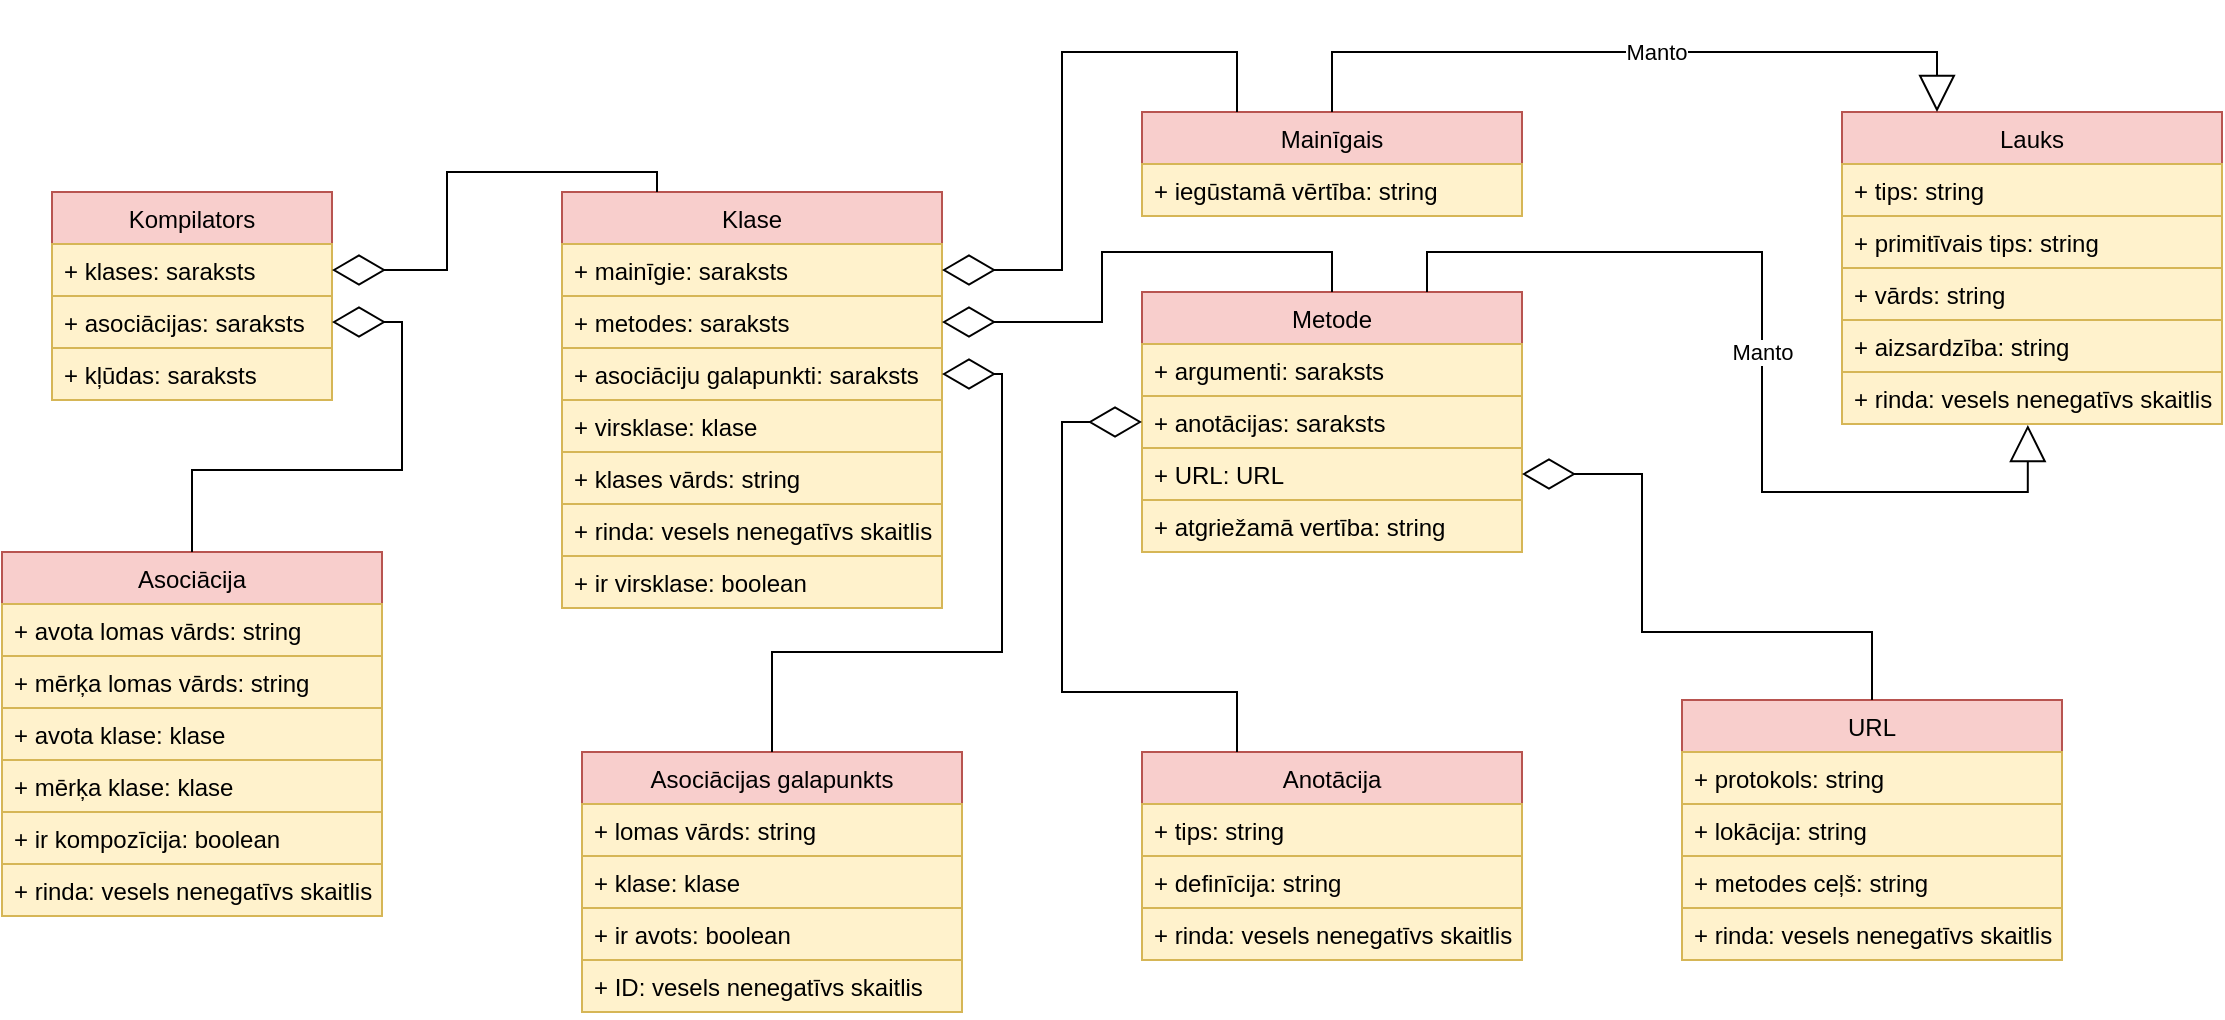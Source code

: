 <mxfile version="15.4.0" type="device" pages="8"><diagram id="7184PFlI9xd73d-IkcdI" name="Datu struktūras"><mxGraphModel dx="3131" dy="1174" grid="1" gridSize="10" guides="1" tooltips="1" connect="1" arrows="1" fold="1" page="1" pageScale="1" pageWidth="1100" pageHeight="850" math="0" shadow="0"><root><mxCell id="0"/><mxCell id="1" parent="0"/><mxCell id="GJS4xdz3_A4aKVFtY4pT-5" value="Kompilators" style="swimlane;fontStyle=0;childLayout=stackLayout;horizontal=1;startSize=26;fillColor=#f8cecc;horizontalStack=0;resizeParent=1;resizeParentMax=0;resizeLast=0;collapsible=1;marginBottom=0;strokeColor=#b85450;" parent="1" vertex="1"><mxGeometry x="-295" y="200" width="140" height="104" as="geometry"/></mxCell><mxCell id="GJS4xdz3_A4aKVFtY4pT-6" value="+ klases: saraksts" style="text;strokeColor=#d6b656;fillColor=#fff2cc;align=left;verticalAlign=top;spacingLeft=4;spacingRight=4;overflow=hidden;rotatable=0;points=[[0,0.5],[1,0.5]];portConstraint=eastwest;" parent="GJS4xdz3_A4aKVFtY4pT-5" vertex="1"><mxGeometry y="26" width="140" height="26" as="geometry"/></mxCell><mxCell id="GJS4xdz3_A4aKVFtY4pT-7" value="+ asociācijas: saraksts" style="text;strokeColor=#d6b656;fillColor=#fff2cc;align=left;verticalAlign=top;spacingLeft=4;spacingRight=4;overflow=hidden;rotatable=0;points=[[0,0.5],[1,0.5]];portConstraint=eastwest;" parent="GJS4xdz3_A4aKVFtY4pT-5" vertex="1"><mxGeometry y="52" width="140" height="26" as="geometry"/></mxCell><mxCell id="GJS4xdz3_A4aKVFtY4pT-8" value="+ kļūdas: saraksts" style="text;strokeColor=#d6b656;fillColor=#fff2cc;align=left;verticalAlign=top;spacingLeft=4;spacingRight=4;overflow=hidden;rotatable=0;points=[[0,0.5],[1,0.5]];portConstraint=eastwest;" parent="GJS4xdz3_A4aKVFtY4pT-5" vertex="1"><mxGeometry y="78" width="140" height="26" as="geometry"/></mxCell><mxCell id="GJS4xdz3_A4aKVFtY4pT-9" value="Asociācija" style="swimlane;fontStyle=0;childLayout=stackLayout;horizontal=1;startSize=26;fillColor=#f8cecc;horizontalStack=0;resizeParent=1;resizeParentMax=0;resizeLast=0;collapsible=1;marginBottom=0;strokeColor=#b85450;" parent="1" vertex="1"><mxGeometry x="-320" y="380" width="190" height="182" as="geometry"/></mxCell><mxCell id="GJS4xdz3_A4aKVFtY4pT-10" value="+ avota lomas vārds: string" style="text;strokeColor=#d6b656;fillColor=#fff2cc;align=left;verticalAlign=top;spacingLeft=4;spacingRight=4;overflow=hidden;rotatable=0;points=[[0,0.5],[1,0.5]];portConstraint=eastwest;" parent="GJS4xdz3_A4aKVFtY4pT-9" vertex="1"><mxGeometry y="26" width="190" height="26" as="geometry"/></mxCell><mxCell id="GJS4xdz3_A4aKVFtY4pT-11" value="+ mērķa lomas vārds: string" style="text;strokeColor=#d6b656;fillColor=#fff2cc;align=left;verticalAlign=top;spacingLeft=4;spacingRight=4;overflow=hidden;rotatable=0;points=[[0,0.5],[1,0.5]];portConstraint=eastwest;" parent="GJS4xdz3_A4aKVFtY4pT-9" vertex="1"><mxGeometry y="52" width="190" height="26" as="geometry"/></mxCell><mxCell id="GJS4xdz3_A4aKVFtY4pT-12" value="+ avota klase: klase" style="text;strokeColor=#d6b656;fillColor=#fff2cc;align=left;verticalAlign=top;spacingLeft=4;spacingRight=4;overflow=hidden;rotatable=0;points=[[0,0.5],[1,0.5]];portConstraint=eastwest;" parent="GJS4xdz3_A4aKVFtY4pT-9" vertex="1"><mxGeometry y="78" width="190" height="26" as="geometry"/></mxCell><mxCell id="GJS4xdz3_A4aKVFtY4pT-18" value="+ mērķa klase: klase" style="text;strokeColor=#d6b656;fillColor=#fff2cc;align=left;verticalAlign=top;spacingLeft=4;spacingRight=4;overflow=hidden;rotatable=0;points=[[0,0.5],[1,0.5]];portConstraint=eastwest;" parent="GJS4xdz3_A4aKVFtY4pT-9" vertex="1"><mxGeometry y="104" width="190" height="26" as="geometry"/></mxCell><mxCell id="GJS4xdz3_A4aKVFtY4pT-19" value="+ ir kompozīcija: boolean" style="text;strokeColor=#d6b656;fillColor=#fff2cc;align=left;verticalAlign=top;spacingLeft=4;spacingRight=4;overflow=hidden;rotatable=0;points=[[0,0.5],[1,0.5]];portConstraint=eastwest;" parent="GJS4xdz3_A4aKVFtY4pT-9" vertex="1"><mxGeometry y="130" width="190" height="26" as="geometry"/></mxCell><mxCell id="GJS4xdz3_A4aKVFtY4pT-20" value="+ rinda: vesels nenegatīvs skaitlis" style="text;strokeColor=#d6b656;fillColor=#fff2cc;align=left;verticalAlign=top;spacingLeft=4;spacingRight=4;overflow=hidden;rotatable=0;points=[[0,0.5],[1,0.5]];portConstraint=eastwest;" parent="GJS4xdz3_A4aKVFtY4pT-9" vertex="1"><mxGeometry y="156" width="190" height="26" as="geometry"/></mxCell><mxCell id="GJS4xdz3_A4aKVFtY4pT-13" value="Klase" style="swimlane;fontStyle=0;childLayout=stackLayout;horizontal=1;startSize=26;fillColor=#f8cecc;horizontalStack=0;resizeParent=1;resizeParentMax=0;resizeLast=0;collapsible=1;marginBottom=0;strokeColor=#b85450;" parent="1" vertex="1"><mxGeometry x="-40" y="200" width="190" height="208" as="geometry"/></mxCell><mxCell id="GJS4xdz3_A4aKVFtY4pT-15" value="+ mainīgie: saraksts" style="text;strokeColor=#d6b656;fillColor=#fff2cc;align=left;verticalAlign=top;spacingLeft=4;spacingRight=4;overflow=hidden;rotatable=0;points=[[0,0.5],[1,0.5]];portConstraint=eastwest;" parent="GJS4xdz3_A4aKVFtY4pT-13" vertex="1"><mxGeometry y="26" width="190" height="26" as="geometry"/></mxCell><mxCell id="GJS4xdz3_A4aKVFtY4pT-16" value="+ metodes: saraksts" style="text;strokeColor=#d6b656;fillColor=#fff2cc;align=left;verticalAlign=top;spacingLeft=4;spacingRight=4;overflow=hidden;rotatable=0;points=[[0,0.5],[1,0.5]];portConstraint=eastwest;" parent="GJS4xdz3_A4aKVFtY4pT-13" vertex="1"><mxGeometry y="52" width="190" height="26" as="geometry"/></mxCell><mxCell id="GJS4xdz3_A4aKVFtY4pT-14" value="+ asociāciju galapunkti: saraksts" style="text;strokeColor=#d6b656;fillColor=#fff2cc;align=left;verticalAlign=top;spacingLeft=4;spacingRight=4;overflow=hidden;rotatable=0;points=[[0,0.5],[1,0.5]];portConstraint=eastwest;" parent="GJS4xdz3_A4aKVFtY4pT-13" vertex="1"><mxGeometry y="78" width="190" height="26" as="geometry"/></mxCell><mxCell id="GJS4xdz3_A4aKVFtY4pT-21" value="+ virsklase: klase" style="text;strokeColor=#d6b656;fillColor=#fff2cc;align=left;verticalAlign=top;spacingLeft=4;spacingRight=4;overflow=hidden;rotatable=0;points=[[0,0.5],[1,0.5]];portConstraint=eastwest;" parent="GJS4xdz3_A4aKVFtY4pT-13" vertex="1"><mxGeometry y="104" width="190" height="26" as="geometry"/></mxCell><mxCell id="GJS4xdz3_A4aKVFtY4pT-22" value="+ klases vārds: string" style="text;strokeColor=#d6b656;fillColor=#fff2cc;align=left;verticalAlign=top;spacingLeft=4;spacingRight=4;overflow=hidden;rotatable=0;points=[[0,0.5],[1,0.5]];portConstraint=eastwest;" parent="GJS4xdz3_A4aKVFtY4pT-13" vertex="1"><mxGeometry y="130" width="190" height="26" as="geometry"/></mxCell><mxCell id="GJS4xdz3_A4aKVFtY4pT-25" value="+ rinda: vesels nenegatīvs skaitlis" style="text;strokeColor=#d6b656;fillColor=#fff2cc;align=left;verticalAlign=top;spacingLeft=4;spacingRight=4;overflow=hidden;rotatable=0;points=[[0,0.5],[1,0.5]];portConstraint=eastwest;" parent="GJS4xdz3_A4aKVFtY4pT-13" vertex="1"><mxGeometry y="156" width="190" height="26" as="geometry"/></mxCell><mxCell id="GJS4xdz3_A4aKVFtY4pT-23" value="+ ir virsklase: boolean" style="text;strokeColor=#d6b656;fillColor=#fff2cc;align=left;verticalAlign=top;spacingLeft=4;spacingRight=4;overflow=hidden;rotatable=0;points=[[0,0.5],[1,0.5]];portConstraint=eastwest;" parent="GJS4xdz3_A4aKVFtY4pT-13" vertex="1"><mxGeometry y="182" width="190" height="26" as="geometry"/></mxCell><mxCell id="GJS4xdz3_A4aKVFtY4pT-26" value="Lauks" style="swimlane;fontStyle=0;childLayout=stackLayout;horizontal=1;startSize=26;fillColor=#f8cecc;horizontalStack=0;resizeParent=1;resizeParentMax=0;resizeLast=0;collapsible=1;marginBottom=0;strokeColor=#b85450;" parent="1" vertex="1"><mxGeometry x="600" y="160" width="190" height="156" as="geometry"/></mxCell><mxCell id="GJS4xdz3_A4aKVFtY4pT-27" value="+ tips: string" style="text;strokeColor=#d6b656;fillColor=#fff2cc;align=left;verticalAlign=top;spacingLeft=4;spacingRight=4;overflow=hidden;rotatable=0;points=[[0,0.5],[1,0.5]];portConstraint=eastwest;" parent="GJS4xdz3_A4aKVFtY4pT-26" vertex="1"><mxGeometry y="26" width="190" height="26" as="geometry"/></mxCell><mxCell id="GJS4xdz3_A4aKVFtY4pT-28" value="+ primitīvais tips: string" style="text;strokeColor=#d6b656;fillColor=#fff2cc;align=left;verticalAlign=top;spacingLeft=4;spacingRight=4;overflow=hidden;rotatable=0;points=[[0,0.5],[1,0.5]];portConstraint=eastwest;" parent="GJS4xdz3_A4aKVFtY4pT-26" vertex="1"><mxGeometry y="52" width="190" height="26" as="geometry"/></mxCell><mxCell id="GJS4xdz3_A4aKVFtY4pT-29" value="+ vārds: string" style="text;strokeColor=#d6b656;fillColor=#fff2cc;align=left;verticalAlign=top;spacingLeft=4;spacingRight=4;overflow=hidden;rotatable=0;points=[[0,0.5],[1,0.5]];portConstraint=eastwest;" parent="GJS4xdz3_A4aKVFtY4pT-26" vertex="1"><mxGeometry y="78" width="190" height="26" as="geometry"/></mxCell><mxCell id="GJS4xdz3_A4aKVFtY4pT-30" value="+ aizsardzība: string" style="text;strokeColor=#d6b656;fillColor=#fff2cc;align=left;verticalAlign=top;spacingLeft=4;spacingRight=4;overflow=hidden;rotatable=0;points=[[0,0.5],[1,0.5]];portConstraint=eastwest;" parent="GJS4xdz3_A4aKVFtY4pT-26" vertex="1"><mxGeometry y="104" width="190" height="26" as="geometry"/></mxCell><mxCell id="GJS4xdz3_A4aKVFtY4pT-32" value="+ rinda: vesels nenegatīvs skaitlis" style="text;strokeColor=#d6b656;fillColor=#fff2cc;align=left;verticalAlign=top;spacingLeft=4;spacingRight=4;overflow=hidden;rotatable=0;points=[[0,0.5],[1,0.5]];portConstraint=eastwest;" parent="GJS4xdz3_A4aKVFtY4pT-26" vertex="1"><mxGeometry y="130" width="190" height="26" as="geometry"/></mxCell><mxCell id="GJS4xdz3_A4aKVFtY4pT-34" value="Mainīgais" style="swimlane;fontStyle=0;childLayout=stackLayout;horizontal=1;startSize=26;fillColor=#f8cecc;horizontalStack=0;resizeParent=1;resizeParentMax=0;resizeLast=0;collapsible=1;marginBottom=0;strokeColor=#b85450;" parent="1" vertex="1"><mxGeometry x="250" y="160" width="190" height="52" as="geometry"/></mxCell><mxCell id="GJS4xdz3_A4aKVFtY4pT-35" value="+ iegūstamā vērtība: string" style="text;strokeColor=#d6b656;fillColor=#fff2cc;align=left;verticalAlign=top;spacingLeft=4;spacingRight=4;overflow=hidden;rotatable=0;points=[[0,0.5],[1,0.5]];portConstraint=eastwest;" parent="GJS4xdz3_A4aKVFtY4pT-34" vertex="1"><mxGeometry y="26" width="190" height="26" as="geometry"/></mxCell><mxCell id="GJS4xdz3_A4aKVFtY4pT-40" value="Metode" style="swimlane;fontStyle=0;childLayout=stackLayout;horizontal=1;startSize=26;fillColor=#f8cecc;horizontalStack=0;resizeParent=1;resizeParentMax=0;resizeLast=0;collapsible=1;marginBottom=0;strokeColor=#b85450;" parent="1" vertex="1"><mxGeometry x="250" y="250" width="190" height="130" as="geometry"/></mxCell><mxCell id="GJS4xdz3_A4aKVFtY4pT-41" value="+ argumenti: saraksts" style="text;strokeColor=#d6b656;fillColor=#fff2cc;align=left;verticalAlign=top;spacingLeft=4;spacingRight=4;overflow=hidden;rotatable=0;points=[[0,0.5],[1,0.5]];portConstraint=eastwest;" parent="GJS4xdz3_A4aKVFtY4pT-40" vertex="1"><mxGeometry y="26" width="190" height="26" as="geometry"/></mxCell><mxCell id="GJS4xdz3_A4aKVFtY4pT-42" value="+ anotācijas: saraksts" style="text;strokeColor=#d6b656;fillColor=#fff2cc;align=left;verticalAlign=top;spacingLeft=4;spacingRight=4;overflow=hidden;rotatable=0;points=[[0,0.5],[1,0.5]];portConstraint=eastwest;" parent="GJS4xdz3_A4aKVFtY4pT-40" vertex="1"><mxGeometry y="52" width="190" height="26" as="geometry"/></mxCell><mxCell id="GJS4xdz3_A4aKVFtY4pT-43" value="+ URL: URL" style="text;strokeColor=#d6b656;fillColor=#fff2cc;align=left;verticalAlign=top;spacingLeft=4;spacingRight=4;overflow=hidden;rotatable=0;points=[[0,0.5],[1,0.5]];portConstraint=eastwest;" parent="GJS4xdz3_A4aKVFtY4pT-40" vertex="1"><mxGeometry y="78" width="190" height="26" as="geometry"/></mxCell><mxCell id="GJS4xdz3_A4aKVFtY4pT-44" value="+ atgriežamā vertība: string" style="text;strokeColor=#d6b656;fillColor=#fff2cc;align=left;verticalAlign=top;spacingLeft=4;spacingRight=4;overflow=hidden;rotatable=0;points=[[0,0.5],[1,0.5]];portConstraint=eastwest;" parent="GJS4xdz3_A4aKVFtY4pT-40" vertex="1"><mxGeometry y="104" width="190" height="26" as="geometry"/></mxCell><mxCell id="GJS4xdz3_A4aKVFtY4pT-46" value="Asociācijas galapunkts" style="swimlane;fontStyle=0;childLayout=stackLayout;horizontal=1;startSize=26;fillColor=#f8cecc;horizontalStack=0;resizeParent=1;resizeParentMax=0;resizeLast=0;collapsible=1;marginBottom=0;strokeColor=#b85450;" parent="1" vertex="1"><mxGeometry x="-30" y="480" width="190" height="130" as="geometry"/></mxCell><mxCell id="GJS4xdz3_A4aKVFtY4pT-47" value="+ lomas vārds: string" style="text;strokeColor=#d6b656;fillColor=#fff2cc;align=left;verticalAlign=top;spacingLeft=4;spacingRight=4;overflow=hidden;rotatable=0;points=[[0,0.5],[1,0.5]];portConstraint=eastwest;" parent="GJS4xdz3_A4aKVFtY4pT-46" vertex="1"><mxGeometry y="26" width="190" height="26" as="geometry"/></mxCell><mxCell id="GJS4xdz3_A4aKVFtY4pT-49" value="+ klase: klase" style="text;strokeColor=#d6b656;fillColor=#fff2cc;align=left;verticalAlign=top;spacingLeft=4;spacingRight=4;overflow=hidden;rotatable=0;points=[[0,0.5],[1,0.5]];portConstraint=eastwest;" parent="GJS4xdz3_A4aKVFtY4pT-46" vertex="1"><mxGeometry y="52" width="190" height="26" as="geometry"/></mxCell><mxCell id="GJS4xdz3_A4aKVFtY4pT-51" value="+ ir avots: boolean" style="text;strokeColor=#d6b656;fillColor=#fff2cc;align=left;verticalAlign=top;spacingLeft=4;spacingRight=4;overflow=hidden;rotatable=0;points=[[0,0.5],[1,0.5]];portConstraint=eastwest;" parent="GJS4xdz3_A4aKVFtY4pT-46" vertex="1"><mxGeometry y="78" width="190" height="26" as="geometry"/></mxCell><mxCell id="GJS4xdz3_A4aKVFtY4pT-52" value="+ ID: vesels nenegatīvs skaitlis" style="text;strokeColor=#d6b656;fillColor=#fff2cc;align=left;verticalAlign=top;spacingLeft=4;spacingRight=4;overflow=hidden;rotatable=0;points=[[0,0.5],[1,0.5]];portConstraint=eastwest;" parent="GJS4xdz3_A4aKVFtY4pT-46" vertex="1"><mxGeometry y="104" width="190" height="26" as="geometry"/></mxCell><mxCell id="GJS4xdz3_A4aKVFtY4pT-53" value="URL" style="swimlane;fontStyle=0;childLayout=stackLayout;horizontal=1;startSize=26;fillColor=#f8cecc;horizontalStack=0;resizeParent=1;resizeParentMax=0;resizeLast=0;collapsible=1;marginBottom=0;strokeColor=#b85450;" parent="1" vertex="1"><mxGeometry x="520" y="454" width="190" height="130" as="geometry"/></mxCell><mxCell id="GJS4xdz3_A4aKVFtY4pT-54" value="+ protokols: string" style="text;strokeColor=#d6b656;fillColor=#fff2cc;align=left;verticalAlign=top;spacingLeft=4;spacingRight=4;overflow=hidden;rotatable=0;points=[[0,0.5],[1,0.5]];portConstraint=eastwest;" parent="GJS4xdz3_A4aKVFtY4pT-53" vertex="1"><mxGeometry y="26" width="190" height="26" as="geometry"/></mxCell><mxCell id="GJS4xdz3_A4aKVFtY4pT-55" value="+ lokācija: string" style="text;strokeColor=#d6b656;fillColor=#fff2cc;align=left;verticalAlign=top;spacingLeft=4;spacingRight=4;overflow=hidden;rotatable=0;points=[[0,0.5],[1,0.5]];portConstraint=eastwest;" parent="GJS4xdz3_A4aKVFtY4pT-53" vertex="1"><mxGeometry y="52" width="190" height="26" as="geometry"/></mxCell><mxCell id="GJS4xdz3_A4aKVFtY4pT-56" value="+ metodes ceļš: string" style="text;strokeColor=#d6b656;fillColor=#fff2cc;align=left;verticalAlign=top;spacingLeft=4;spacingRight=4;overflow=hidden;rotatable=0;points=[[0,0.5],[1,0.5]];portConstraint=eastwest;" parent="GJS4xdz3_A4aKVFtY4pT-53" vertex="1"><mxGeometry y="78" width="190" height="26" as="geometry"/></mxCell><mxCell id="GJS4xdz3_A4aKVFtY4pT-58" value="+ rinda: vesels nenegatīvs skaitlis" style="text;strokeColor=#d6b656;fillColor=#fff2cc;align=left;verticalAlign=top;spacingLeft=4;spacingRight=4;overflow=hidden;rotatable=0;points=[[0,0.5],[1,0.5]];portConstraint=eastwest;" parent="GJS4xdz3_A4aKVFtY4pT-53" vertex="1"><mxGeometry y="104" width="190" height="26" as="geometry"/></mxCell><mxCell id="GJS4xdz3_A4aKVFtY4pT-59" value="Anotācija" style="swimlane;fontStyle=0;childLayout=stackLayout;horizontal=1;startSize=26;fillColor=#f8cecc;horizontalStack=0;resizeParent=1;resizeParentMax=0;resizeLast=0;collapsible=1;marginBottom=0;strokeColor=#b85450;" parent="1" vertex="1"><mxGeometry x="250" y="480" width="190" height="104" as="geometry"/></mxCell><mxCell id="GJS4xdz3_A4aKVFtY4pT-60" value="+ tips: string" style="text;strokeColor=#d6b656;fillColor=#fff2cc;align=left;verticalAlign=top;spacingLeft=4;spacingRight=4;overflow=hidden;rotatable=0;points=[[0,0.5],[1,0.5]];portConstraint=eastwest;" parent="GJS4xdz3_A4aKVFtY4pT-59" vertex="1"><mxGeometry y="26" width="190" height="26" as="geometry"/></mxCell><mxCell id="GJS4xdz3_A4aKVFtY4pT-61" value="+ definīcija: string" style="text;strokeColor=#d6b656;fillColor=#fff2cc;align=left;verticalAlign=top;spacingLeft=4;spacingRight=4;overflow=hidden;rotatable=0;points=[[0,0.5],[1,0.5]];portConstraint=eastwest;" parent="GJS4xdz3_A4aKVFtY4pT-59" vertex="1"><mxGeometry y="52" width="190" height="26" as="geometry"/></mxCell><mxCell id="GJS4xdz3_A4aKVFtY4pT-63" value="+ rinda: vesels nenegatīvs skaitlis" style="text;strokeColor=#d6b656;fillColor=#fff2cc;align=left;verticalAlign=top;spacingLeft=4;spacingRight=4;overflow=hidden;rotatable=0;points=[[0,0.5],[1,0.5]];portConstraint=eastwest;" parent="GJS4xdz3_A4aKVFtY4pT-59" vertex="1"><mxGeometry y="78" width="190" height="26" as="geometry"/></mxCell><mxCell id="nIYKRmnUgJYlbpJNohJn-1" value="Manto" style="endArrow=block;endSize=16;endFill=0;html=1;rounded=0;edgeStyle=orthogonalEdgeStyle;entryX=0.25;entryY=0;entryDx=0;entryDy=0;exitX=0.5;exitY=0;exitDx=0;exitDy=0;" edge="1" parent="1" source="GJS4xdz3_A4aKVFtY4pT-34" target="GJS4xdz3_A4aKVFtY4pT-26"><mxGeometry x="0.06" width="160" relative="1" as="geometry"><mxPoint x="373" y="340" as="sourcePoint"/><mxPoint x="470" y="390" as="targetPoint"/><Array as="points"><mxPoint x="345" y="130"/><mxPoint x="648" y="130"/></Array><mxPoint as="offset"/></mxGeometry></mxCell><mxCell id="nIYKRmnUgJYlbpJNohJn-3" value="Manto" style="endArrow=block;endSize=16;endFill=0;html=1;rounded=0;edgeStyle=orthogonalEdgeStyle;entryX=0.489;entryY=1.018;entryDx=0;entryDy=0;entryPerimeter=0;exitX=0.75;exitY=0;exitDx=0;exitDy=0;" edge="1" parent="1" source="GJS4xdz3_A4aKVFtY4pT-40" target="GJS4xdz3_A4aKVFtY4pT-32"><mxGeometry width="160" relative="1" as="geometry"><mxPoint x="593" y="726" as="sourcePoint"/><mxPoint x="580" y="640" as="targetPoint"/><Array as="points"><mxPoint x="393" y="230"/><mxPoint x="560" y="230"/><mxPoint x="560" y="350"/><mxPoint x="693" y="350"/></Array></mxGeometry></mxCell><mxCell id="nIYKRmnUgJYlbpJNohJn-9" value="" style="endArrow=diamondThin;endFill=0;endSize=24;html=1;rounded=0;edgeStyle=orthogonalEdgeStyle;entryX=1;entryY=0.5;entryDx=0;entryDy=0;exitX=0.25;exitY=0;exitDx=0;exitDy=0;" edge="1" parent="1" source="GJS4xdz3_A4aKVFtY4pT-13" target="GJS4xdz3_A4aKVFtY4pT-6"><mxGeometry width="160" relative="1" as="geometry"><mxPoint x="-110" y="470" as="sourcePoint"/><mxPoint x="50" y="470" as="targetPoint"/></mxGeometry></mxCell><mxCell id="nIYKRmnUgJYlbpJNohJn-10" value="" style="endArrow=diamondThin;endFill=0;endSize=24;html=1;rounded=0;edgeStyle=orthogonalEdgeStyle;entryX=1;entryY=0.5;entryDx=0;entryDy=0;exitX=0.5;exitY=0;exitDx=0;exitDy=0;" edge="1" parent="1" source="GJS4xdz3_A4aKVFtY4pT-9" target="GJS4xdz3_A4aKVFtY4pT-7"><mxGeometry width="160" relative="1" as="geometry"><mxPoint x="32.5" y="290" as="sourcePoint"/><mxPoint x="-130" y="329" as="targetPoint"/><Array as="points"><mxPoint x="-225" y="339"/><mxPoint x="-120" y="339"/><mxPoint x="-120" y="265"/></Array></mxGeometry></mxCell><mxCell id="nIYKRmnUgJYlbpJNohJn-11" value="" style="endArrow=diamondThin;endFill=0;endSize=24;html=1;rounded=0;edgeStyle=orthogonalEdgeStyle;entryX=1;entryY=0.5;entryDx=0;entryDy=0;exitX=0.5;exitY=0;exitDx=0;exitDy=0;" edge="1" parent="1" source="GJS4xdz3_A4aKVFtY4pT-46" target="GJS4xdz3_A4aKVFtY4pT-14"><mxGeometry width="160" relative="1" as="geometry"><mxPoint x="55" y="180" as="sourcePoint"/><mxPoint x="-145" y="249" as="targetPoint"/><Array as="points"><mxPoint x="65" y="430"/><mxPoint x="180" y="430"/><mxPoint x="180" y="291"/></Array></mxGeometry></mxCell><mxCell id="nIYKRmnUgJYlbpJNohJn-12" value="" style="endArrow=diamondThin;endFill=0;endSize=24;html=1;rounded=0;edgeStyle=orthogonalEdgeStyle;entryX=1;entryY=0.5;entryDx=0;entryDy=0;exitX=0.25;exitY=0;exitDx=0;exitDy=0;" edge="1" parent="1" source="GJS4xdz3_A4aKVFtY4pT-34" target="GJS4xdz3_A4aKVFtY4pT-15"><mxGeometry width="160" relative="1" as="geometry"><mxPoint x="75" y="490" as="sourcePoint"/><mxPoint x="160.0" y="301.0" as="targetPoint"/><Array as="points"><mxPoint x="298" y="130"/><mxPoint x="210" y="130"/><mxPoint x="210" y="239"/></Array></mxGeometry></mxCell><mxCell id="nIYKRmnUgJYlbpJNohJn-13" value="" style="endArrow=diamondThin;endFill=0;endSize=24;html=1;rounded=0;edgeStyle=orthogonalEdgeStyle;entryX=1;entryY=0.5;entryDx=0;entryDy=0;exitX=0.5;exitY=0;exitDx=0;exitDy=0;" edge="1" parent="1" source="GJS4xdz3_A4aKVFtY4pT-40" target="GJS4xdz3_A4aKVFtY4pT-16"><mxGeometry width="160" relative="1" as="geometry"><mxPoint x="307.5" y="170" as="sourcePoint"/><mxPoint x="160.0" y="249" as="targetPoint"/><Array as="points"><mxPoint x="345" y="230"/><mxPoint x="230" y="230"/><mxPoint x="230" y="265"/></Array></mxGeometry></mxCell><mxCell id="nIYKRmnUgJYlbpJNohJn-14" value="" style="endArrow=diamondThin;endFill=0;endSize=24;html=1;rounded=0;edgeStyle=orthogonalEdgeStyle;entryX=0;entryY=0.5;entryDx=0;entryDy=0;exitX=0.25;exitY=0;exitDx=0;exitDy=0;" edge="1" parent="1" source="GJS4xdz3_A4aKVFtY4pT-59" target="GJS4xdz3_A4aKVFtY4pT-42"><mxGeometry width="160" relative="1" as="geometry"><mxPoint x="355" y="260" as="sourcePoint"/><mxPoint x="160" y="275" as="targetPoint"/><Array as="points"><mxPoint x="298" y="450"/><mxPoint x="210" y="450"/><mxPoint x="210" y="315"/></Array></mxGeometry></mxCell><mxCell id="nIYKRmnUgJYlbpJNohJn-15" value="" style="endArrow=diamondThin;endFill=0;endSize=24;html=1;rounded=0;edgeStyle=orthogonalEdgeStyle;entryX=1;entryY=0.5;entryDx=0;entryDy=0;exitX=0.5;exitY=0;exitDx=0;exitDy=0;" edge="1" parent="1" source="GJS4xdz3_A4aKVFtY4pT-53" target="GJS4xdz3_A4aKVFtY4pT-43"><mxGeometry width="160" relative="1" as="geometry"><mxPoint x="307.5" y="490" as="sourcePoint"/><mxPoint x="260" y="325" as="targetPoint"/><Array as="points"><mxPoint x="615" y="420"/><mxPoint x="500" y="420"/><mxPoint x="500" y="341"/></Array></mxGeometry></mxCell></root></mxGraphModel></diagram><diagram id="EwQwzBBYek3gqRh7BjmK" name="Komiplatora pamatprojektejums"><mxGraphModel dx="-1978" dy="822" grid="1" gridSize="10" guides="1" tooltips="1" connect="1" arrows="1" fold="1" page="1" pageScale="1" pageWidth="850" pageHeight="1100" math="0" shadow="0"><root><mxCell id="riXOowA-wBUW_VDqPo7_-0"/><mxCell id="riXOowA-wBUW_VDqPo7_-1" parent="riXOowA-wBUW_VDqPo7_-0"/><mxCell id="Dkj9Fw9Q3WPxJfxcXBBL-0" style="edgeStyle=orthogonalEdgeStyle;rounded=0;orthogonalLoop=1;jettySize=auto;html=1;entryX=0.5;entryY=0;entryDx=0;entryDy=0;" edge="1" parent="riXOowA-wBUW_VDqPo7_-1" source="Dkj9Fw9Q3WPxJfxcXBBL-1" target="q5SS94TzPAohHXCBij4_-0"><mxGeometry relative="1" as="geometry"/></mxCell><mxCell id="Dkj9Fw9Q3WPxJfxcXBBL-1" value="Sākums" style="strokeWidth=2;html=1;shape=mxgraph.flowchart.start_1;whiteSpace=wrap;fontSize=14;fillColor=#f8cecc;strokeColor=#b85450;" vertex="1" parent="riXOowA-wBUW_VDqPo7_-1"><mxGeometry x="3635" y="70" width="100" height="60" as="geometry"/></mxCell><mxCell id="Dkj9Fw9Q3WPxJfxcXBBL-2" style="edgeStyle=orthogonalEdgeStyle;rounded=0;orthogonalLoop=1;jettySize=auto;html=1;entryX=0.5;entryY=0;entryDx=0;entryDy=0;entryPerimeter=0;" edge="1" parent="riXOowA-wBUW_VDqPo7_-1" source="Dkj9Fw9Q3WPxJfxcXBBL-3" target="Dkj9Fw9Q3WPxJfxcXBBL-7"><mxGeometry relative="1" as="geometry"/></mxCell><mxCell id="Dkj9Fw9Q3WPxJfxcXBBL-3" value="Pārbauda vārdtelpas formātu" style="rounded=1;whiteSpace=wrap;html=1;absoluteArcSize=1;arcSize=14;strokeWidth=2;fontSize=14;fillColor=#d5e8d4;strokeColor=#82b366;" vertex="1" parent="riXOowA-wBUW_VDqPo7_-1"><mxGeometry x="3580" y="250" width="210" height="30" as="geometry"/></mxCell><mxCell id="Dkj9Fw9Q3WPxJfxcXBBL-4" style="edgeStyle=orthogonalEdgeStyle;rounded=0;orthogonalLoop=1;jettySize=auto;html=1;exitX=1;exitY=0.5;exitDx=0;exitDy=0;exitPerimeter=0;entryX=0.5;entryY=0;entryDx=0;entryDy=0;" edge="1" parent="riXOowA-wBUW_VDqPo7_-1" source="Dkj9Fw9Q3WPxJfxcXBBL-7" target="Dkj9Fw9Q3WPxJfxcXBBL-9"><mxGeometry relative="1" as="geometry"/></mxCell><mxCell id="Dkj9Fw9Q3WPxJfxcXBBL-15" value="&lt;font style=&quot;font-size: 18px&quot;&gt;Jā&lt;/font&gt;" style="edgeLabel;html=1;align=center;verticalAlign=middle;resizable=0;points=[];" vertex="1" connectable="0" parent="Dkj9Fw9Q3WPxJfxcXBBL-4"><mxGeometry x="-0.069" y="1" relative="1" as="geometry"><mxPoint y="1" as="offset"/></mxGeometry></mxCell><mxCell id="Dkj9Fw9Q3WPxJfxcXBBL-5" style="edgeStyle=orthogonalEdgeStyle;rounded=0;orthogonalLoop=1;jettySize=auto;html=1;entryX=0.5;entryY=0;entryDx=0;entryDy=0;" edge="1" parent="riXOowA-wBUW_VDqPo7_-1" source="Dkj9Fw9Q3WPxJfxcXBBL-7" target="Dkj9Fw9Q3WPxJfxcXBBL-11"><mxGeometry relative="1" as="geometry"/></mxCell><mxCell id="Dkj9Fw9Q3WPxJfxcXBBL-6" value="&lt;font style=&quot;font-size: 18px&quot;&gt;Nē&lt;/font&gt;" style="edgeLabel;html=1;align=center;verticalAlign=middle;resizable=0;points=[];" vertex="1" connectable="0" parent="Dkj9Fw9Q3WPxJfxcXBBL-5"><mxGeometry x="-0.307" y="-2" relative="1" as="geometry"><mxPoint x="2" y="8" as="offset"/></mxGeometry></mxCell><mxCell id="Dkj9Fw9Q3WPxJfxcXBBL-7" value="Vai vārdtelpa ir pareizā formātā?" style="strokeWidth=2;html=1;shape=mxgraph.flowchart.decision;whiteSpace=wrap;fontSize=14;fillColor=#fff2cc;strokeColor=#d6b656;" vertex="1" parent="riXOowA-wBUW_VDqPo7_-1"><mxGeometry x="3560" y="320" width="250" height="65" as="geometry"/></mxCell><mxCell id="Dkj9Fw9Q3WPxJfxcXBBL-8" style="edgeStyle=orthogonalEdgeStyle;rounded=0;orthogonalLoop=1;jettySize=auto;html=1;entryX=1;entryY=0.5;entryDx=0;entryDy=0;exitX=0.5;exitY=1;exitDx=0;exitDy=0;" edge="1" parent="riXOowA-wBUW_VDqPo7_-1" source="Dkj9Fw9Q3WPxJfxcXBBL-9" target="Dkj9Fw9Q3WPxJfxcXBBL-11"><mxGeometry relative="1" as="geometry"/></mxCell><mxCell id="Dkj9Fw9Q3WPxJfxcXBBL-9" value="Pievieno kļūdu" style="rounded=1;whiteSpace=wrap;html=1;absoluteArcSize=1;arcSize=14;strokeWidth=2;fontSize=14;fillColor=#d5e8d4;strokeColor=#82b366;" vertex="1" parent="riXOowA-wBUW_VDqPo7_-1"><mxGeometry x="3892.5" y="400" width="100" height="30" as="geometry"/></mxCell><mxCell id="Dkj9Fw9Q3WPxJfxcXBBL-10" style="edgeStyle=orthogonalEdgeStyle;rounded=0;orthogonalLoop=1;jettySize=auto;html=1;entryX=0.5;entryY=0;entryDx=0;entryDy=0;entryPerimeter=0;" edge="1" parent="riXOowA-wBUW_VDqPo7_-1" source="Dkj9Fw9Q3WPxJfxcXBBL-11" target="Dkj9Fw9Q3WPxJfxcXBBL-16"><mxGeometry relative="1" as="geometry"><mxPoint x="3685" y="540" as="targetPoint"/></mxGeometry></mxCell><mxCell id="Dkj9Fw9Q3WPxJfxcXBBL-11" value="Apstaigā koda blokus" style="rounded=1;whiteSpace=wrap;html=1;absoluteArcSize=1;arcSize=14;strokeWidth=2;fontSize=14;fillColor=#d5e8d4;strokeColor=#82b366;" vertex="1" parent="riXOowA-wBUW_VDqPo7_-1"><mxGeometry x="3611.25" y="440" width="147.5" height="30" as="geometry"/></mxCell><mxCell id="Dkj9Fw9Q3WPxJfxcXBBL-12" style="edgeStyle=orthogonalEdgeStyle;rounded=0;orthogonalLoop=1;jettySize=auto;html=1;entryX=0.5;entryY=0;entryDx=0;entryDy=0;entryPerimeter=0;exitX=0.5;exitY=1;exitDx=0;exitDy=0;" edge="1" parent="riXOowA-wBUW_VDqPo7_-1" source="Dkj9Fw9Q3WPxJfxcXBBL-17" target="Dkj9Fw9Q3WPxJfxcXBBL-14"><mxGeometry relative="1" as="geometry"><mxPoint x="3685.5" y="680" as="sourcePoint"/></mxGeometry></mxCell><mxCell id="Dkj9Fw9Q3WPxJfxcXBBL-14" value="Beigas" style="strokeWidth=2;html=1;shape=mxgraph.flowchart.start_2;whiteSpace=wrap;fontSize=14;fillColor=#f8cecc;strokeColor=#b85450;" vertex="1" parent="riXOowA-wBUW_VDqPo7_-1"><mxGeometry x="3655" y="730" width="60" height="60" as="geometry"/></mxCell><mxCell id="Dkj9Fw9Q3WPxJfxcXBBL-18" style="edgeStyle=orthogonalEdgeStyle;rounded=0;orthogonalLoop=1;jettySize=auto;html=1;entryX=0.5;entryY=0;entryDx=0;entryDy=0;" edge="1" parent="riXOowA-wBUW_VDqPo7_-1" source="Dkj9Fw9Q3WPxJfxcXBBL-16" target="Dkj9Fw9Q3WPxJfxcXBBL-17"><mxGeometry relative="1" as="geometry"/></mxCell><mxCell id="Dkj9Fw9Q3WPxJfxcXBBL-20" style="edgeStyle=orthogonalEdgeStyle;rounded=0;orthogonalLoop=1;jettySize=auto;html=1;" edge="1" parent="riXOowA-wBUW_VDqPo7_-1" source="Dkj9Fw9Q3WPxJfxcXBBL-16" target="Dkj9Fw9Q3WPxJfxcXBBL-19"><mxGeometry relative="1" as="geometry"/></mxCell><mxCell id="Dkj9Fw9Q3WPxJfxcXBBL-21" value="&lt;font style=&quot;font-size: 18px&quot;&gt;Jā&lt;/font&gt;" style="edgeLabel;html=1;align=center;verticalAlign=middle;resizable=0;points=[];" vertex="1" connectable="0" parent="Dkj9Fw9Q3WPxJfxcXBBL-20"><mxGeometry x="-0.366" relative="1" as="geometry"><mxPoint x="1" y="1" as="offset"/></mxGeometry></mxCell><mxCell id="Dkj9Fw9Q3WPxJfxcXBBL-16" value="Vai kodā ir atrastas kļūdas?" style="strokeWidth=2;html=1;shape=mxgraph.flowchart.decision;whiteSpace=wrap;fontSize=14;fillColor=#fff2cc;strokeColor=#d6b656;" vertex="1" parent="riXOowA-wBUW_VDqPo7_-1"><mxGeometry x="3585" y="520" width="200" height="65" as="geometry"/></mxCell><mxCell id="Dkj9Fw9Q3WPxJfxcXBBL-17" value="Ģenerē kodu" style="rounded=1;whiteSpace=wrap;html=1;absoluteArcSize=1;arcSize=14;strokeWidth=2;fontSize=14;fillColor=#d5e8d4;strokeColor=#82b366;" vertex="1" parent="riXOowA-wBUW_VDqPo7_-1"><mxGeometry x="3628.75" y="640" width="112.5" height="30" as="geometry"/></mxCell><mxCell id="Dkj9Fw9Q3WPxJfxcXBBL-23" style="edgeStyle=orthogonalEdgeStyle;rounded=0;orthogonalLoop=1;jettySize=auto;html=1;entryX=1;entryY=0.5;entryDx=0;entryDy=0;entryPerimeter=0;exitX=0.5;exitY=1;exitDx=0;exitDy=0;" edge="1" parent="riXOowA-wBUW_VDqPo7_-1" source="Dkj9Fw9Q3WPxJfxcXBBL-19" target="Dkj9Fw9Q3WPxJfxcXBBL-14"><mxGeometry relative="1" as="geometry"/></mxCell><mxCell id="Dkj9Fw9Q3WPxJfxcXBBL-19" value="Izdrukā kļūdas" style="rounded=1;whiteSpace=wrap;html=1;absoluteArcSize=1;arcSize=14;strokeWidth=2;fontSize=14;fillColor=#d5e8d4;strokeColor=#82b366;" vertex="1" parent="riXOowA-wBUW_VDqPo7_-1"><mxGeometry x="3842.5" y="640" width="112.5" height="30" as="geometry"/></mxCell><mxCell id="Dkj9Fw9Q3WPxJfxcXBBL-22" value="&lt;font style=&quot;font-size: 18px&quot;&gt;Nē&lt;/font&gt;" style="edgeLabel;html=1;align=center;verticalAlign=middle;resizable=0;points=[];" vertex="1" connectable="0" parent="riXOowA-wBUW_VDqPo7_-1"><mxGeometry x="3682.5" y="605" as="geometry"/></mxCell><mxCell id="q5SS94TzPAohHXCBij4_-1" style="edgeStyle=orthogonalEdgeStyle;rounded=0;orthogonalLoop=1;jettySize=auto;html=1;entryX=0.5;entryY=0;entryDx=0;entryDy=0;" edge="1" parent="riXOowA-wBUW_VDqPo7_-1" source="q5SS94TzPAohHXCBij4_-0" target="Dkj9Fw9Q3WPxJfxcXBBL-3"><mxGeometry relative="1" as="geometry"/></mxCell><mxCell id="q5SS94TzPAohHXCBij4_-0" value="Sagatavo sarakstus" style="rounded=1;whiteSpace=wrap;html=1;absoluteArcSize=1;arcSize=14;strokeWidth=2;fontSize=14;fillColor=#d5e8d4;strokeColor=#82b366;" vertex="1" parent="riXOowA-wBUW_VDqPo7_-1"><mxGeometry x="3580" y="170" width="210" height="30" as="geometry"/></mxCell></root></mxGraphModel></diagram><diagram id="Y2HqDsFgEKC3cEHvs6Cf" name="Kompilēt bloku"><mxGraphModel dx="-1369" dy="1174" grid="1" gridSize="10" guides="1" tooltips="1" connect="1" arrows="1" fold="1" page="1" pageScale="1" pageWidth="850" pageHeight="1100" math="0" shadow="0"><root><mxCell id="RZ14QcT32snArX4adsVa-0"/><mxCell id="RZ14QcT32snArX4adsVa-1" parent="RZ14QcT32snArX4adsVa-0"/><mxCell id="teu91ExxDhdNZACX0HaY-0" style="edgeStyle=orthogonalEdgeStyle;rounded=0;orthogonalLoop=1;jettySize=auto;html=1;entryX=0.5;entryY=0;entryDx=0;entryDy=0;entryPerimeter=0;" edge="1" parent="RZ14QcT32snArX4adsVa-1" source="teu91ExxDhdNZACX0HaY-1" target="teu91ExxDhdNZACX0HaY-8"><mxGeometry relative="1" as="geometry"><mxPoint x="3748.5" y="140" as="targetPoint"/></mxGeometry></mxCell><mxCell id="teu91ExxDhdNZACX0HaY-1" value="Sākums" style="strokeWidth=2;html=1;shape=mxgraph.flowchart.start_1;whiteSpace=wrap;fontSize=14;fillColor=#f8cecc;strokeColor=#b85450;" vertex="1" parent="RZ14QcT32snArX4adsVa-1"><mxGeometry x="3703.51" y="40" width="100" height="60" as="geometry"/></mxCell><mxCell id="teu91ExxDhdNZACX0HaY-4" style="edgeStyle=orthogonalEdgeStyle;rounded=0;orthogonalLoop=1;jettySize=auto;html=1;exitX=1;exitY=0.5;exitDx=0;exitDy=0;exitPerimeter=0;entryX=0.5;entryY=0;entryDx=0;entryDy=0;" edge="1" parent="RZ14QcT32snArX4adsVa-1" source="teu91ExxDhdNZACX0HaY-8" target="teu91ExxDhdNZACX0HaY-49"><mxGeometry relative="1" as="geometry"><mxPoint x="3923.5" y="227.49" as="targetPoint"/></mxGeometry></mxCell><mxCell id="teu91ExxDhdNZACX0HaY-5" value="&lt;font style=&quot;font-size: 18px&quot;&gt;Nē&lt;/font&gt;" style="edgeLabel;html=1;align=center;verticalAlign=middle;resizable=0;points=[];" vertex="1" connectable="0" parent="teu91ExxDhdNZACX0HaY-4"><mxGeometry x="-0.069" y="1" relative="1" as="geometry"><mxPoint x="2" y="1" as="offset"/></mxGeometry></mxCell><mxCell id="teu91ExxDhdNZACX0HaY-6" style="edgeStyle=orthogonalEdgeStyle;rounded=0;orthogonalLoop=1;jettySize=auto;html=1;entryX=0.5;entryY=0;entryDx=0;entryDy=0;entryPerimeter=0;exitX=0.5;exitY=1;exitDx=0;exitDy=0;exitPerimeter=0;" edge="1" parent="RZ14QcT32snArX4adsVa-1" source="teu91ExxDhdNZACX0HaY-8" target="teu91ExxDhdNZACX0HaY-32"><mxGeometry relative="1" as="geometry"><mxPoint x="3522.25" y="270" as="targetPoint"/></mxGeometry></mxCell><mxCell id="teu91ExxDhdNZACX0HaY-7" value="&lt;font style=&quot;font-size: 18px&quot;&gt;Jā&lt;/font&gt;" style="edgeLabel;html=1;align=center;verticalAlign=middle;resizable=0;points=[];" vertex="1" connectable="0" parent="teu91ExxDhdNZACX0HaY-6"><mxGeometry x="-0.307" y="-2" relative="1" as="geometry"><mxPoint x="1" y="4" as="offset"/></mxGeometry></mxCell><mxCell id="teu91ExxDhdNZACX0HaY-8" value="Vai blokam ir definēts tips?" style="strokeWidth=2;html=1;shape=mxgraph.flowchart.decision;whiteSpace=wrap;fontSize=14;fillColor=#fff2cc;strokeColor=#d6b656;" vertex="1" parent="RZ14QcT32snArX4adsVa-1"><mxGeometry x="3628.5" y="140" width="250" height="65" as="geometry"/></mxCell><mxCell id="teu91ExxDhdNZACX0HaY-15" style="edgeStyle=orthogonalEdgeStyle;rounded=0;orthogonalLoop=1;jettySize=auto;html=1;entryX=0.5;entryY=0;entryDx=0;entryDy=0;" edge="1" parent="RZ14QcT32snArX4adsVa-1" source="teu91ExxDhdNZACX0HaY-18" target="teu91ExxDhdNZACX0HaY-45"><mxGeometry relative="1" as="geometry"><mxPoint x="3753.5" y="570" as="targetPoint"/></mxGeometry></mxCell><mxCell id="teu91ExxDhdNZACX0HaY-16" style="edgeStyle=orthogonalEdgeStyle;rounded=0;orthogonalLoop=1;jettySize=auto;html=1;entryX=0.5;entryY=0;entryDx=0;entryDy=0;" edge="1" parent="RZ14QcT32snArX4adsVa-1" source="teu91ExxDhdNZACX0HaY-18" target="teu91ExxDhdNZACX0HaY-64"><mxGeometry relative="1" as="geometry"><mxPoint x="3967.5" y="560" as="targetPoint"/></mxGeometry></mxCell><mxCell id="teu91ExxDhdNZACX0HaY-17" value="&lt;font style=&quot;font-size: 18px&quot;&gt;Nē&lt;/font&gt;" style="edgeLabel;html=1;align=center;verticalAlign=middle;resizable=0;points=[];" vertex="1" connectable="0" parent="teu91ExxDhdNZACX0HaY-16"><mxGeometry x="-0.366" relative="1" as="geometry"><mxPoint x="1" y="1" as="offset"/></mxGeometry></mxCell><mxCell id="teu91ExxDhdNZACX0HaY-18" value="Vai blokam ir definēts ķermenis?" style="strokeWidth=2;html=1;shape=mxgraph.flowchart.decision;whiteSpace=wrap;fontSize=14;fillColor=#fff2cc;strokeColor=#d6b656;" vertex="1" parent="RZ14QcT32snArX4adsVa-1"><mxGeometry x="3653.5" y="450" width="200" height="65" as="geometry"/></mxCell><mxCell id="teu91ExxDhdNZACX0HaY-22" value="&lt;font style=&quot;font-size: 18px&quot;&gt;Jā&lt;/font&gt;" style="edgeLabel;html=1;align=center;verticalAlign=middle;resizable=0;points=[];" vertex="1" connectable="0" parent="RZ14QcT32snArX4adsVa-1"><mxGeometry x="3751" y="535" as="geometry"/></mxCell><mxCell id="teu91ExxDhdNZACX0HaY-38" style="edgeStyle=orthogonalEdgeStyle;rounded=0;orthogonalLoop=1;jettySize=auto;html=1;entryX=0.5;entryY=0;entryDx=0;entryDy=0;entryPerimeter=0;fontSize=18;exitX=0.5;exitY=1;exitDx=0;exitDy=0;" edge="1" parent="RZ14QcT32snArX4adsVa-1" source="teu91ExxDhdNZACX0HaY-49" target="teu91ExxDhdNZACX0HaY-18"><mxGeometry relative="1" as="geometry"><mxPoint x="3923.5" y="370" as="sourcePoint"/><Array as="points"><mxPoint x="4072.5" y="420"/><mxPoint x="3753.5" y="420"/></Array></mxGeometry></mxCell><mxCell id="teu91ExxDhdNZACX0HaY-34" style="edgeStyle=orthogonalEdgeStyle;rounded=0;orthogonalLoop=1;jettySize=auto;html=1;exitX=0;exitY=0.5;exitDx=0;exitDy=0;exitPerimeter=0;fontSize=18;" edge="1" parent="RZ14QcT32snArX4adsVa-1" source="teu91ExxDhdNZACX0HaY-32" target="teu91ExxDhdNZACX0HaY-33"><mxGeometry relative="1" as="geometry"/></mxCell><mxCell id="teu91ExxDhdNZACX0HaY-35" value="Nē" style="edgeLabel;html=1;align=center;verticalAlign=middle;resizable=0;points=[];fontSize=18;" vertex="1" connectable="0" parent="teu91ExxDhdNZACX0HaY-34"><mxGeometry x="-0.117" y="3" relative="1" as="geometry"><mxPoint x="23" y="-3" as="offset"/></mxGeometry></mxCell><mxCell id="teu91ExxDhdNZACX0HaY-36" style="edgeStyle=orthogonalEdgeStyle;rounded=0;orthogonalLoop=1;jettySize=auto;html=1;fontSize=18;exitX=0.5;exitY=1;exitDx=0;exitDy=0;exitPerimeter=0;entryX=0.5;entryY=0;entryDx=0;entryDy=0;" edge="1" parent="RZ14QcT32snArX4adsVa-1" source="teu91ExxDhdNZACX0HaY-32" target="teu91ExxDhdNZACX0HaY-46"><mxGeometry relative="1" as="geometry"><mxPoint x="3908.5" y="487.94" as="targetPoint"/><Array as="points"><mxPoint x="3753.5" y="360"/><mxPoint x="3753.5" y="360"/></Array></mxGeometry></mxCell><mxCell id="teu91ExxDhdNZACX0HaY-32" value="Vai ir dots pareizs bloka tips?" style="strokeWidth=2;html=1;shape=mxgraph.flowchart.decision;whiteSpace=wrap;fontSize=14;fillColor=#fff2cc;strokeColor=#d6b656;" vertex="1" parent="RZ14QcT32snArX4adsVa-1"><mxGeometry x="3653.5" y="252.5" width="200" height="65" as="geometry"/></mxCell><mxCell id="teu91ExxDhdNZACX0HaY-66" style="edgeStyle=orthogonalEdgeStyle;rounded=0;orthogonalLoop=1;jettySize=auto;html=1;entryX=0;entryY=0.5;entryDx=0;entryDy=0;fontSize=18;exitX=0.5;exitY=1;exitDx=0;exitDy=0;" edge="1" parent="RZ14QcT32snArX4adsVa-1" source="teu91ExxDhdNZACX0HaY-33" target="teu91ExxDhdNZACX0HaY-46"><mxGeometry relative="1" as="geometry"><Array as="points"><mxPoint x="3577.5" y="375"/></Array></mxGeometry></mxCell><mxCell id="teu91ExxDhdNZACX0HaY-33" value="Saglabā kļūdu" style="rounded=1;whiteSpace=wrap;html=1;absoluteArcSize=1;arcSize=14;strokeWidth=2;fontSize=14;fillColor=#d5e8d4;strokeColor=#82b366;" vertex="1" parent="RZ14QcT32snArX4adsVa-1"><mxGeometry x="3521" y="317.94" width="112.5" height="30" as="geometry"/></mxCell><mxCell id="teu91ExxDhdNZACX0HaY-52" style="edgeStyle=orthogonalEdgeStyle;rounded=0;orthogonalLoop=1;jettySize=auto;html=1;fontSize=18;entryX=0.5;entryY=0;entryDx=0;entryDy=0;entryPerimeter=0;" edge="1" parent="RZ14QcT32snArX4adsVa-1" source="teu91ExxDhdNZACX0HaY-42" target="teu91ExxDhdNZACX0HaY-53"><mxGeometry relative="1" as="geometry"><mxPoint x="3753.5" y="800" as="targetPoint"/></mxGeometry></mxCell><mxCell id="teu91ExxDhdNZACX0HaY-54" value="Jā" style="edgeLabel;html=1;align=center;verticalAlign=middle;resizable=0;points=[];fontSize=18;" vertex="1" connectable="0" parent="teu91ExxDhdNZACX0HaY-52"><mxGeometry x="0.244" y="-1" relative="1" as="geometry"><mxPoint x="1" y="-14" as="offset"/></mxGeometry></mxCell><mxCell id="teu91ExxDhdNZACX0HaY-42" value="Vai blokam ir definēts tips?" style="strokeWidth=2;html=1;shape=mxgraph.flowchart.decision;whiteSpace=wrap;fontSize=14;fillColor=#fff2cc;strokeColor=#d6b656;" vertex="1" parent="RZ14QcT32snArX4adsVa-1"><mxGeometry x="3628.5" y="660" width="250" height="65" as="geometry"/></mxCell><mxCell id="teu91ExxDhdNZACX0HaY-51" style="edgeStyle=orthogonalEdgeStyle;rounded=0;orthogonalLoop=1;jettySize=auto;html=1;entryX=0.5;entryY=0;entryDx=0;entryDy=0;entryPerimeter=0;fontSize=18;" edge="1" parent="RZ14QcT32snArX4adsVa-1" source="teu91ExxDhdNZACX0HaY-45" target="teu91ExxDhdNZACX0HaY-42"><mxGeometry relative="1" as="geometry"/></mxCell><mxCell id="teu91ExxDhdNZACX0HaY-45" value="Fiksējam ķermeņa tipu" style="rounded=1;whiteSpace=wrap;html=1;absoluteArcSize=1;arcSize=14;strokeWidth=2;fontSize=14;fillColor=#d5e8d4;strokeColor=#82b366;" vertex="1" parent="RZ14QcT32snArX4adsVa-1"><mxGeometry x="3680.37" y="580" width="146.25" height="30" as="geometry"/></mxCell><mxCell id="teu91ExxDhdNZACX0HaY-48" style="edgeStyle=orthogonalEdgeStyle;rounded=0;orthogonalLoop=1;jettySize=auto;html=1;entryX=0.5;entryY=0;entryDx=0;entryDy=0;entryPerimeter=0;fontSize=18;exitX=0.5;exitY=1;exitDx=0;exitDy=0;" edge="1" parent="RZ14QcT32snArX4adsVa-1" source="teu91ExxDhdNZACX0HaY-46" target="teu91ExxDhdNZACX0HaY-18"><mxGeometry relative="1" as="geometry"><Array as="points"><mxPoint x="3753.5" y="390"/></Array></mxGeometry></mxCell><mxCell id="teu91ExxDhdNZACX0HaY-46" value="Fiksē bloka tipu" style="rounded=1;whiteSpace=wrap;html=1;absoluteArcSize=1;arcSize=14;strokeWidth=2;fontSize=14;fillColor=#d5e8d4;strokeColor=#82b366;" vertex="1" parent="RZ14QcT32snArX4adsVa-1"><mxGeometry x="3697.25" y="360" width="112.5" height="30" as="geometry"/></mxCell><mxCell id="teu91ExxDhdNZACX0HaY-47" value="&lt;font style=&quot;font-size: 18px&quot;&gt;Jā&lt;/font&gt;" style="edgeLabel;html=1;align=center;verticalAlign=middle;resizable=0;points=[];" vertex="1" connectable="0" parent="RZ14QcT32snArX4adsVa-1"><mxGeometry x="3750.5" y="336" as="geometry"><mxPoint x="2" y="-1" as="offset"/></mxGeometry></mxCell><mxCell id="teu91ExxDhdNZACX0HaY-49" value="Saglabā kļūdu" style="rounded=1;whiteSpace=wrap;html=1;absoluteArcSize=1;arcSize=14;strokeWidth=2;fontSize=14;fillColor=#d5e8d4;strokeColor=#82b366;" vertex="1" parent="RZ14QcT32snArX4adsVa-1"><mxGeometry x="4016" y="270" width="112.5" height="30" as="geometry"/></mxCell><mxCell id="teu91ExxDhdNZACX0HaY-56" style="edgeStyle=orthogonalEdgeStyle;rounded=0;orthogonalLoop=1;jettySize=auto;html=1;entryX=0.5;entryY=0;entryDx=0;entryDy=0;fontSize=18;" edge="1" parent="RZ14QcT32snArX4adsVa-1" source="teu91ExxDhdNZACX0HaY-53" target="teu91ExxDhdNZACX0HaY-55"><mxGeometry relative="1" as="geometry"/></mxCell><mxCell id="teu91ExxDhdNZACX0HaY-57" value="Jā" style="edgeLabel;html=1;align=center;verticalAlign=middle;resizable=0;points=[];fontSize=18;" vertex="1" connectable="0" parent="teu91ExxDhdNZACX0HaY-56"><mxGeometry x="-0.397" relative="1" as="geometry"><mxPoint y="9" as="offset"/></mxGeometry></mxCell><mxCell id="teu91ExxDhdNZACX0HaY-62" style="edgeStyle=orthogonalEdgeStyle;rounded=0;orthogonalLoop=1;jettySize=auto;html=1;entryX=0.5;entryY=0;entryDx=0;entryDy=0;fontSize=18;" edge="1" parent="RZ14QcT32snArX4adsVa-1" source="teu91ExxDhdNZACX0HaY-53" target="teu91ExxDhdNZACX0HaY-61"><mxGeometry relative="1" as="geometry"><Array as="points"><mxPoint x="3909.5" y="813"/></Array></mxGeometry></mxCell><mxCell id="teu91ExxDhdNZACX0HaY-53" value="Vai bloka tips un ķermeņa tips sakrīt?" style="strokeWidth=2;html=1;shape=mxgraph.flowchart.decision;whiteSpace=wrap;fontSize=14;fillColor=#fff2cc;strokeColor=#d6b656;" vertex="1" parent="RZ14QcT32snArX4adsVa-1"><mxGeometry x="3628.5" y="780" width="250" height="65" as="geometry"/></mxCell><mxCell id="teu91ExxDhdNZACX0HaY-59" style="edgeStyle=orthogonalEdgeStyle;rounded=0;orthogonalLoop=1;jettySize=auto;html=1;entryX=0.5;entryY=0;entryDx=0;entryDy=0;entryPerimeter=0;fontSize=18;" edge="1" parent="RZ14QcT32snArX4adsVa-1" source="teu91ExxDhdNZACX0HaY-55" target="teu91ExxDhdNZACX0HaY-58"><mxGeometry relative="1" as="geometry"/></mxCell><mxCell id="teu91ExxDhdNZACX0HaY-55" value="Apstaigā bloka ķermeni" style="rounded=1;whiteSpace=wrap;html=1;absoluteArcSize=1;arcSize=14;strokeWidth=2;fontSize=14;fillColor=#d5e8d4;strokeColor=#82b366;" vertex="1" parent="RZ14QcT32snArX4adsVa-1"><mxGeometry x="3675.38" y="930" width="156.25" height="30" as="geometry"/></mxCell><mxCell id="teu91ExxDhdNZACX0HaY-58" value="Beigas" style="strokeWidth=2;html=1;shape=mxgraph.flowchart.start_2;whiteSpace=wrap;fontSize=14;fillColor=#f8cecc;strokeColor=#b85450;" vertex="1" parent="RZ14QcT32snArX4adsVa-1"><mxGeometry x="3723.51" y="1000" width="60" height="60" as="geometry"/></mxCell><mxCell id="teu91ExxDhdNZACX0HaY-63" style="edgeStyle=orthogonalEdgeStyle;rounded=0;orthogonalLoop=1;jettySize=auto;html=1;entryX=1;entryY=0.5;entryDx=0;entryDy=0;fontSize=18;exitX=0.5;exitY=1;exitDx=0;exitDy=0;" edge="1" parent="RZ14QcT32snArX4adsVa-1" source="teu91ExxDhdNZACX0HaY-61" target="teu91ExxDhdNZACX0HaY-55"><mxGeometry relative="1" as="geometry"/></mxCell><mxCell id="teu91ExxDhdNZACX0HaY-61" value="Saglabā kļūdu" style="rounded=1;whiteSpace=wrap;html=1;absoluteArcSize=1;arcSize=14;strokeWidth=2;fontSize=14;fillColor=#d5e8d4;strokeColor=#82b366;" vertex="1" parent="RZ14QcT32snArX4adsVa-1"><mxGeometry x="3853.5" y="870" width="112.5" height="30" as="geometry"/></mxCell><mxCell id="teu91ExxDhdNZACX0HaY-65" style="edgeStyle=orthogonalEdgeStyle;rounded=0;orthogonalLoop=1;jettySize=auto;html=1;entryX=1;entryY=0.5;entryDx=0;entryDy=0;entryPerimeter=0;fontSize=18;exitX=0.5;exitY=1;exitDx=0;exitDy=0;" edge="1" parent="RZ14QcT32snArX4adsVa-1" source="teu91ExxDhdNZACX0HaY-64" target="teu91ExxDhdNZACX0HaY-58"><mxGeometry relative="1" as="geometry"><Array as="points"><mxPoint x="4029.5" y="1030"/></Array></mxGeometry></mxCell><mxCell id="teu91ExxDhdNZACX0HaY-64" value="Sahlabā kļūdu" style="rounded=1;whiteSpace=wrap;html=1;absoluteArcSize=1;arcSize=14;strokeWidth=2;fontSize=14;fillColor=#d5e8d4;strokeColor=#82b366;" vertex="1" parent="RZ14QcT32snArX4adsVa-1"><mxGeometry x="3973.5" y="740" width="112.5" height="30" as="geometry"/></mxCell></root></mxGraphModel></diagram><diagram id="T3AM92DZp9Nx9xLzcbVp" name="Kompilēt asociāciju"><mxGraphModel dx="-1369" dy="1174" grid="1" gridSize="10" guides="1" tooltips="1" connect="1" arrows="1" fold="1" page="1" pageScale="1" pageWidth="850" pageHeight="1100" math="0" shadow="0"><root><mxCell id="jJ4S8eRLgExZ-MhqU4rL-0"/><mxCell id="jJ4S8eRLgExZ-MhqU4rL-1" parent="jJ4S8eRLgExZ-MhqU4rL-0"/><mxCell id="AnW__EVjvo7dbCGGPAnS-0" style="edgeStyle=orthogonalEdgeStyle;rounded=0;orthogonalLoop=1;jettySize=auto;html=1;entryX=0.5;entryY=0;entryDx=0;entryDy=0;" edge="1" parent="jJ4S8eRLgExZ-MhqU4rL-1" source="AnW__EVjvo7dbCGGPAnS-1" target="AnW__EVjvo7dbCGGPAnS-39"><mxGeometry relative="1" as="geometry"><mxPoint x="3748.5" y="140" as="targetPoint"/></mxGeometry></mxCell><mxCell id="AnW__EVjvo7dbCGGPAnS-1" value="Sākums" style="strokeWidth=2;html=1;shape=mxgraph.flowchart.start_1;whiteSpace=wrap;fontSize=14;fillColor=#f8cecc;strokeColor=#b85450;" vertex="1" parent="jJ4S8eRLgExZ-MhqU4rL-1"><mxGeometry x="3703.51" y="40" width="100" height="60" as="geometry"/></mxCell><mxCell id="AnW__EVjvo7dbCGGPAnS-2" style="edgeStyle=orthogonalEdgeStyle;rounded=0;orthogonalLoop=1;jettySize=auto;html=1;exitX=1;exitY=0.5;exitDx=0;exitDy=0;exitPerimeter=0;entryX=1;entryY=0.5;entryDx=0;entryDy=0;entryPerimeter=0;" edge="1" parent="jJ4S8eRLgExZ-MhqU4rL-1" source="AnW__EVjvo7dbCGGPAnS-6" target="AnW__EVjvo7dbCGGPAnS-34"><mxGeometry relative="1" as="geometry"><mxPoint x="4041.25" y="500" as="targetPoint"/><Array as="points"><mxPoint x="3970" y="403"/><mxPoint x="3970" y="770"/></Array></mxGeometry></mxCell><mxCell id="AnW__EVjvo7dbCGGPAnS-3" value="&lt;font style=&quot;font-size: 18px&quot;&gt;Nē&lt;/font&gt;" style="edgeLabel;html=1;align=center;verticalAlign=middle;resizable=0;points=[];" vertex="1" connectable="0" parent="AnW__EVjvo7dbCGGPAnS-2"><mxGeometry x="-0.069" y="1" relative="1" as="geometry"><mxPoint x="2" y="1" as="offset"/></mxGeometry></mxCell><mxCell id="AnW__EVjvo7dbCGGPAnS-4" style="edgeStyle=orthogonalEdgeStyle;rounded=0;orthogonalLoop=1;jettySize=auto;html=1;entryX=0.5;entryY=0;entryDx=0;entryDy=0;exitX=0.5;exitY=1;exitDx=0;exitDy=0;exitPerimeter=0;" edge="1" parent="jJ4S8eRLgExZ-MhqU4rL-1" source="AnW__EVjvo7dbCGGPAnS-6" target="AnW__EVjvo7dbCGGPAnS-46"><mxGeometry relative="1" as="geometry"><mxPoint x="3753.51" y="530" as="targetPoint"/></mxGeometry></mxCell><mxCell id="AnW__EVjvo7dbCGGPAnS-5" value="&lt;font style=&quot;font-size: 18px&quot;&gt;Jā&lt;/font&gt;" style="edgeLabel;html=1;align=center;verticalAlign=middle;resizable=0;points=[];" vertex="1" connectable="0" parent="AnW__EVjvo7dbCGGPAnS-4"><mxGeometry x="-0.307" y="-2" relative="1" as="geometry"><mxPoint x="1" y="4" as="offset"/></mxGeometry></mxCell><mxCell id="AnW__EVjvo7dbCGGPAnS-6" value="Vai ir dotas visas asociāciju īpašības?" style="strokeWidth=2;html=1;shape=mxgraph.flowchart.decision;whiteSpace=wrap;fontSize=14;fillColor=#fff2cc;strokeColor=#d6b656;" vertex="1" parent="jJ4S8eRLgExZ-MhqU4rL-1"><mxGeometry x="3628.52" y="370" width="250" height="65" as="geometry"/></mxCell><mxCell id="AnW__EVjvo7dbCGGPAnS-34" value="Beigas" style="strokeWidth=2;html=1;shape=mxgraph.flowchart.start_2;whiteSpace=wrap;fontSize=14;fillColor=#f8cecc;strokeColor=#b85450;" vertex="1" parent="jJ4S8eRLgExZ-MhqU4rL-1"><mxGeometry x="3723.5" y="740" width="60" height="60" as="geometry"/></mxCell><mxCell id="AnW__EVjvo7dbCGGPAnS-41" style="edgeStyle=orthogonalEdgeStyle;rounded=0;orthogonalLoop=1;jettySize=auto;html=1;entryX=0.5;entryY=0;entryDx=0;entryDy=0;fontSize=18;" edge="1" parent="jJ4S8eRLgExZ-MhqU4rL-1" source="AnW__EVjvo7dbCGGPAnS-39" target="AnW__EVjvo7dbCGGPAnS-40"><mxGeometry relative="1" as="geometry"/></mxCell><mxCell id="AnW__EVjvo7dbCGGPAnS-39" value="Sagatavojam pagaidu asociācijas instances" style="rounded=1;whiteSpace=wrap;html=1;absoluteArcSize=1;arcSize=14;strokeWidth=2;fontSize=14;fillColor=#d5e8d4;strokeColor=#82b366;" vertex="1" parent="jJ4S8eRLgExZ-MhqU4rL-1"><mxGeometry x="3608.51" y="140" width="290" height="30" as="geometry"/></mxCell><mxCell id="AnW__EVjvo7dbCGGPAnS-44" style="edgeStyle=orthogonalEdgeStyle;rounded=0;orthogonalLoop=1;jettySize=auto;html=1;entryX=0.5;entryY=0;entryDx=0;entryDy=0;fontSize=18;" edge="1" parent="jJ4S8eRLgExZ-MhqU4rL-1" source="AnW__EVjvo7dbCGGPAnS-40" target="AnW__EVjvo7dbCGGPAnS-43"><mxGeometry relative="1" as="geometry"/></mxCell><mxCell id="AnW__EVjvo7dbCGGPAnS-40" value="Apstaigājam asociācijas elementus" style="rounded=1;whiteSpace=wrap;html=1;absoluteArcSize=1;arcSize=14;strokeWidth=2;fontSize=14;fillColor=#d5e8d4;strokeColor=#82b366;" vertex="1" parent="jJ4S8eRLgExZ-MhqU4rL-1"><mxGeometry x="3630.27" y="220" width="246.49" height="30" as="geometry"/></mxCell><mxCell id="AnW__EVjvo7dbCGGPAnS-45" style="edgeStyle=orthogonalEdgeStyle;rounded=0;orthogonalLoop=1;jettySize=auto;html=1;fontSize=18;" edge="1" parent="jJ4S8eRLgExZ-MhqU4rL-1" source="AnW__EVjvo7dbCGGPAnS-43" target="AnW__EVjvo7dbCGGPAnS-6"><mxGeometry relative="1" as="geometry"/></mxCell><mxCell id="AnW__EVjvo7dbCGGPAnS-43" value="Saglabājam asociācijas datus" style="rounded=1;whiteSpace=wrap;html=1;absoluteArcSize=1;arcSize=14;strokeWidth=2;fontSize=14;fillColor=#d5e8d4;strokeColor=#82b366;" vertex="1" parent="jJ4S8eRLgExZ-MhqU4rL-1"><mxGeometry x="3630.26" y="290" width="246.49" height="30" as="geometry"/></mxCell><mxCell id="AnW__EVjvo7dbCGGPAnS-49" style="edgeStyle=orthogonalEdgeStyle;rounded=0;orthogonalLoop=1;jettySize=auto;html=1;entryX=0.5;entryY=0;entryDx=0;entryDy=0;fontSize=18;" edge="1" parent="jJ4S8eRLgExZ-MhqU4rL-1" source="AnW__EVjvo7dbCGGPAnS-46" target="AnW__EVjvo7dbCGGPAnS-47"><mxGeometry relative="1" as="geometry"/></mxCell><mxCell id="AnW__EVjvo7dbCGGPAnS-46" value="Pārbaudam asociācijas lomu vārdus" style="rounded=1;whiteSpace=wrap;html=1;absoluteArcSize=1;arcSize=14;strokeWidth=2;fontSize=14;fillColor=#d5e8d4;strokeColor=#82b366;" vertex="1" parent="jJ4S8eRLgExZ-MhqU4rL-1"><mxGeometry x="3630.27" y="490" width="246.49" height="30" as="geometry"/></mxCell><mxCell id="AnW__EVjvo7dbCGGPAnS-50" style="edgeStyle=orthogonalEdgeStyle;rounded=0;orthogonalLoop=1;jettySize=auto;html=1;entryX=0.5;entryY=0;entryDx=0;entryDy=0;fontSize=18;" edge="1" parent="jJ4S8eRLgExZ-MhqU4rL-1" source="AnW__EVjvo7dbCGGPAnS-47" target="AnW__EVjvo7dbCGGPAnS-48"><mxGeometry relative="1" as="geometry"/></mxCell><mxCell id="AnW__EVjvo7dbCGGPAnS-47" value="Klasēs saglabājam asociāciju galapunktus" style="rounded=1;whiteSpace=wrap;html=1;absoluteArcSize=1;arcSize=14;strokeWidth=2;fontSize=14;fillColor=#d5e8d4;strokeColor=#82b366;" vertex="1" parent="jJ4S8eRLgExZ-MhqU4rL-1"><mxGeometry x="3608.52" y="570" width="290" height="30" as="geometry"/></mxCell><mxCell id="AnW__EVjvo7dbCGGPAnS-51" style="edgeStyle=orthogonalEdgeStyle;rounded=0;orthogonalLoop=1;jettySize=auto;html=1;entryX=0.5;entryY=0;entryDx=0;entryDy=0;entryPerimeter=0;fontSize=18;" edge="1" parent="jJ4S8eRLgExZ-MhqU4rL-1" source="AnW__EVjvo7dbCGGPAnS-48" target="AnW__EVjvo7dbCGGPAnS-34"><mxGeometry relative="1" as="geometry"/></mxCell><mxCell id="AnW__EVjvo7dbCGGPAnS-48" value="Kompilatorā saglabājam asociāciju" style="rounded=1;whiteSpace=wrap;html=1;absoluteArcSize=1;arcSize=14;strokeWidth=2;fontSize=14;fillColor=#d5e8d4;strokeColor=#82b366;" vertex="1" parent="jJ4S8eRLgExZ-MhqU4rL-1"><mxGeometry x="3608.5" y="650" width="290" height="30" as="geometry"/></mxCell></root></mxGraphModel></diagram><diagram id="njW5O7dGDz3l3ew6Q2FW" name="Kompilēt asociācijas definīciju"><mxGraphModel dx="-1369" dy="1174" grid="1" gridSize="10" guides="1" tooltips="1" connect="1" arrows="1" fold="1" page="1" pageScale="1" pageWidth="850" pageHeight="1100" math="0" shadow="0"><root><mxCell id="LCpSRmkgqCaX4yIM7jmt-0"/><mxCell id="LCpSRmkgqCaX4yIM7jmt-1" parent="LCpSRmkgqCaX4yIM7jmt-0"/><mxCell id="CMXXqmUKUQSstfFm5k6k-0" style="edgeStyle=orthogonalEdgeStyle;rounded=0;orthogonalLoop=1;jettySize=auto;html=1;entryX=0.5;entryY=0;entryDx=0;entryDy=0;entryPerimeter=0;" edge="1" parent="LCpSRmkgqCaX4yIM7jmt-1" source="CMXXqmUKUQSstfFm5k6k-1" target="CMXXqmUKUQSstfFm5k6k-6"><mxGeometry relative="1" as="geometry"><mxPoint x="3753.51" y="140" as="targetPoint"/></mxGeometry></mxCell><mxCell id="CMXXqmUKUQSstfFm5k6k-1" value="Sākums" style="strokeWidth=2;html=1;shape=mxgraph.flowchart.start_1;whiteSpace=wrap;fontSize=14;fillColor=#f8cecc;strokeColor=#b85450;" vertex="1" parent="LCpSRmkgqCaX4yIM7jmt-1"><mxGeometry x="3703.51" y="40" width="100" height="60" as="geometry"/></mxCell><mxCell id="CMXXqmUKUQSstfFm5k6k-20" style="edgeStyle=orthogonalEdgeStyle;rounded=0;orthogonalLoop=1;jettySize=auto;html=1;fontSize=18;entryX=0.5;entryY=0;entryDx=0;entryDy=0;" edge="1" parent="LCpSRmkgqCaX4yIM7jmt-1" source="CMXXqmUKUQSstfFm5k6k-6" target="EeNB8p_Wgdvy7Mp3fPz1-0"><mxGeometry relative="1" as="geometry"><mxPoint x="3753.5" y="270" as="targetPoint"/></mxGeometry></mxCell><mxCell id="EeNB8p_Wgdvy7Mp3fPz1-1" value="Jā" style="edgeLabel;html=1;align=center;verticalAlign=middle;resizable=0;points=[];fontSize=18;" vertex="1" connectable="0" parent="CMXXqmUKUQSstfFm5k6k-20"><mxGeometry x="0.244" y="1" relative="1" as="geometry"><mxPoint x="-1" y="-9" as="offset"/></mxGeometry></mxCell><mxCell id="EeNB8p_Wgdvy7Mp3fPz1-9" style="edgeStyle=orthogonalEdgeStyle;rounded=0;orthogonalLoop=1;jettySize=auto;html=1;fontSize=18;" edge="1" parent="LCpSRmkgqCaX4yIM7jmt-1" source="CMXXqmUKUQSstfFm5k6k-6" target="EeNB8p_Wgdvy7Mp3fPz1-8"><mxGeometry relative="1" as="geometry"/></mxCell><mxCell id="EeNB8p_Wgdvy7Mp3fPz1-11" value="Nē" style="edgeLabel;html=1;align=center;verticalAlign=middle;resizable=0;points=[];fontSize=18;" vertex="1" connectable="0" parent="EeNB8p_Wgdvy7Mp3fPz1-9"><mxGeometry x="-0.229" relative="1" as="geometry"><mxPoint as="offset"/></mxGeometry></mxCell><mxCell id="CMXXqmUKUQSstfFm5k6k-6" value="Vai ir definēts asociācijas avots?" style="strokeWidth=2;html=1;shape=mxgraph.flowchart.decision;whiteSpace=wrap;fontSize=14;fillColor=#fff2cc;strokeColor=#d6b656;" vertex="1" parent="LCpSRmkgqCaX4yIM7jmt-1"><mxGeometry x="3628.5" y="140" width="250" height="65" as="geometry"/></mxCell><mxCell id="CMXXqmUKUQSstfFm5k6k-7" value="Beigas" style="strokeWidth=2;html=1;shape=mxgraph.flowchart.start_2;whiteSpace=wrap;fontSize=14;fillColor=#f8cecc;strokeColor=#b85450;" vertex="1" parent="LCpSRmkgqCaX4yIM7jmt-1"><mxGeometry x="3723.5" y="720" width="60" height="60" as="geometry"/></mxCell><mxCell id="EeNB8p_Wgdvy7Mp3fPz1-3" style="edgeStyle=orthogonalEdgeStyle;rounded=0;orthogonalLoop=1;jettySize=auto;html=1;entryX=0.5;entryY=0;entryDx=0;entryDy=0;entryPerimeter=0;fontSize=18;" edge="1" parent="LCpSRmkgqCaX4yIM7jmt-1" source="EeNB8p_Wgdvy7Mp3fPz1-0" target="EeNB8p_Wgdvy7Mp3fPz1-2"><mxGeometry relative="1" as="geometry"/></mxCell><mxCell id="EeNB8p_Wgdvy7Mp3fPz1-0" value="Apstaigā avota definīciju" style="rounded=1;whiteSpace=wrap;html=1;absoluteArcSize=1;arcSize=14;strokeWidth=2;fontSize=14;fillColor=#d5e8d4;strokeColor=#82b366;" vertex="1" parent="LCpSRmkgqCaX4yIM7jmt-1"><mxGeometry x="3673.62" y="260" width="159.74" height="30" as="geometry"/></mxCell><mxCell id="EeNB8p_Wgdvy7Mp3fPz1-4" style="edgeStyle=orthogonalEdgeStyle;rounded=0;orthogonalLoop=1;jettySize=auto;html=1;fontSize=18;" edge="1" parent="LCpSRmkgqCaX4yIM7jmt-1" source="EeNB8p_Wgdvy7Mp3fPz1-2" target="EeNB8p_Wgdvy7Mp3fPz1-6"><mxGeometry relative="1" as="geometry"><mxPoint x="3753.5" y="450" as="targetPoint"/></mxGeometry></mxCell><mxCell id="EeNB8p_Wgdvy7Mp3fPz1-13" style="edgeStyle=orthogonalEdgeStyle;rounded=0;orthogonalLoop=1;jettySize=auto;html=1;fontSize=18;" edge="1" parent="LCpSRmkgqCaX4yIM7jmt-1" source="EeNB8p_Wgdvy7Mp3fPz1-2" target="EeNB8p_Wgdvy7Mp3fPz1-12"><mxGeometry relative="1" as="geometry"/></mxCell><mxCell id="EeNB8p_Wgdvy7Mp3fPz1-17" value="Nē" style="edgeLabel;html=1;align=center;verticalAlign=middle;resizable=0;points=[];fontSize=18;" vertex="1" connectable="0" parent="EeNB8p_Wgdvy7Mp3fPz1-13"><mxGeometry x="-0.026" y="-1" relative="1" as="geometry"><mxPoint as="offset"/></mxGeometry></mxCell><mxCell id="EeNB8p_Wgdvy7Mp3fPz1-2" value="Vai ir definēta kompozīcijas esamība?" style="strokeWidth=2;html=1;shape=mxgraph.flowchart.decision;whiteSpace=wrap;fontSize=14;fillColor=#fff2cc;strokeColor=#d6b656;" vertex="1" parent="LCpSRmkgqCaX4yIM7jmt-1"><mxGeometry x="3628.49" y="330" width="250" height="65" as="geometry"/></mxCell><mxCell id="EeNB8p_Wgdvy7Mp3fPz1-15" style="edgeStyle=orthogonalEdgeStyle;rounded=0;orthogonalLoop=1;jettySize=auto;html=1;entryX=0.5;entryY=0;entryDx=0;entryDy=0;entryPerimeter=0;fontSize=18;" edge="1" parent="LCpSRmkgqCaX4yIM7jmt-1" source="EeNB8p_Wgdvy7Mp3fPz1-6" target="EeNB8p_Wgdvy7Mp3fPz1-14"><mxGeometry relative="1" as="geometry"/></mxCell><mxCell id="EeNB8p_Wgdvy7Mp3fPz1-6" value="Fiksē kompozīcijas esamību" style="rounded=1;whiteSpace=wrap;html=1;absoluteArcSize=1;arcSize=14;strokeWidth=2;fontSize=14;fillColor=#d5e8d4;strokeColor=#82b366;" vertex="1" parent="LCpSRmkgqCaX4yIM7jmt-1"><mxGeometry x="3663.63" y="450" width="179.73" height="30" as="geometry"/></mxCell><mxCell id="EeNB8p_Wgdvy7Mp3fPz1-7" value="Jā" style="edgeLabel;html=1;align=center;verticalAlign=middle;resizable=0;points=[];fontSize=18;" vertex="1" connectable="0" parent="LCpSRmkgqCaX4yIM7jmt-1"><mxGeometry x="3753.495" y="419.996" as="geometry"/></mxCell><mxCell id="EeNB8p_Wgdvy7Mp3fPz1-10" style="edgeStyle=orthogonalEdgeStyle;rounded=0;orthogonalLoop=1;jettySize=auto;html=1;fontSize=18;exitX=0.5;exitY=1;exitDx=0;exitDy=0;" edge="1" parent="LCpSRmkgqCaX4yIM7jmt-1" source="EeNB8p_Wgdvy7Mp3fPz1-8"><mxGeometry relative="1" as="geometry"><mxPoint x="3753" y="310" as="targetPoint"/><Array as="points"><mxPoint x="4000" y="310"/></Array></mxGeometry></mxCell><mxCell id="EeNB8p_Wgdvy7Mp3fPz1-8" value="Saglabā kļūdu" style="rounded=1;whiteSpace=wrap;html=1;absoluteArcSize=1;arcSize=14;strokeWidth=2;fontSize=14;fillColor=#d5e8d4;strokeColor=#82b366;" vertex="1" parent="LCpSRmkgqCaX4yIM7jmt-1"><mxGeometry x="3920.0" y="230" width="159.74" height="30" as="geometry"/></mxCell><mxCell id="EeNB8p_Wgdvy7Mp3fPz1-16" style="edgeStyle=orthogonalEdgeStyle;rounded=0;orthogonalLoop=1;jettySize=auto;html=1;fontSize=18;exitX=0.5;exitY=1;exitDx=0;exitDy=0;" edge="1" parent="LCpSRmkgqCaX4yIM7jmt-1" source="EeNB8p_Wgdvy7Mp3fPz1-12"><mxGeometry relative="1" as="geometry"><mxPoint x="3753" y="510" as="targetPoint"/><mxPoint x="4012.87" y="435" as="sourcePoint"/><Array as="points"><mxPoint x="4010" y="510"/></Array></mxGeometry></mxCell><mxCell id="EeNB8p_Wgdvy7Mp3fPz1-12" value="Saglabā kļūdu" style="rounded=1;whiteSpace=wrap;html=1;absoluteArcSize=1;arcSize=14;strokeWidth=2;fontSize=14;fillColor=#d5e8d4;strokeColor=#82b366;" vertex="1" parent="LCpSRmkgqCaX4yIM7jmt-1"><mxGeometry x="3930.0" y="405" width="159.74" height="30" as="geometry"/></mxCell><mxCell id="EeNB8p_Wgdvy7Mp3fPz1-14" value="Vai ir definēts asociācijas avots?" style="strokeWidth=2;html=1;shape=mxgraph.flowchart.decision;whiteSpace=wrap;fontSize=14;fillColor=#fff2cc;strokeColor=#d6b656;" vertex="1" parent="LCpSRmkgqCaX4yIM7jmt-1"><mxGeometry x="3628.51" y="530" width="250" height="65" as="geometry"/></mxCell><mxCell id="EeNB8p_Wgdvy7Mp3fPz1-18" style="edgeStyle=orthogonalEdgeStyle;rounded=0;orthogonalLoop=1;jettySize=auto;html=1;fontSize=18;entryX=0.5;entryY=0;entryDx=0;entryDy=0;exitX=0.5;exitY=1;exitDx=0;exitDy=0;exitPerimeter=0;" edge="1" parent="LCpSRmkgqCaX4yIM7jmt-1" target="EeNB8p_Wgdvy7Mp3fPz1-22" source="EeNB8p_Wgdvy7Mp3fPz1-14"><mxGeometry relative="1" as="geometry"><mxPoint x="3753.5" y="667.48" as="targetPoint"/><mxPoint x="3753.49" y="602.48" as="sourcePoint"/></mxGeometry></mxCell><mxCell id="EeNB8p_Wgdvy7Mp3fPz1-19" value="Jā" style="edgeLabel;html=1;align=center;verticalAlign=middle;resizable=0;points=[];fontSize=18;" vertex="1" connectable="0" parent="EeNB8p_Wgdvy7Mp3fPz1-18"><mxGeometry x="0.244" y="1" relative="1" as="geometry"><mxPoint x="-1" y="-9" as="offset"/></mxGeometry></mxCell><mxCell id="EeNB8p_Wgdvy7Mp3fPz1-20" style="edgeStyle=orthogonalEdgeStyle;rounded=0;orthogonalLoop=1;jettySize=auto;html=1;fontSize=18;exitX=1;exitY=0.5;exitDx=0;exitDy=0;exitPerimeter=0;" edge="1" parent="LCpSRmkgqCaX4yIM7jmt-1" target="EeNB8p_Wgdvy7Mp3fPz1-23" source="EeNB8p_Wgdvy7Mp3fPz1-14"><mxGeometry relative="1" as="geometry"><mxPoint x="3878.5" y="569.997" as="sourcePoint"/></mxGeometry></mxCell><mxCell id="EeNB8p_Wgdvy7Mp3fPz1-21" value="Nē" style="edgeLabel;html=1;align=center;verticalAlign=middle;resizable=0;points=[];fontSize=18;" vertex="1" connectable="0" parent="EeNB8p_Wgdvy7Mp3fPz1-20"><mxGeometry x="-0.229" relative="1" as="geometry"><mxPoint as="offset"/></mxGeometry></mxCell><mxCell id="EeNB8p_Wgdvy7Mp3fPz1-25" style="edgeStyle=orthogonalEdgeStyle;rounded=0;orthogonalLoop=1;jettySize=auto;html=1;entryX=0.5;entryY=0;entryDx=0;entryDy=0;entryPerimeter=0;fontSize=18;" edge="1" parent="LCpSRmkgqCaX4yIM7jmt-1" source="EeNB8p_Wgdvy7Mp3fPz1-22" target="CMXXqmUKUQSstfFm5k6k-7"><mxGeometry relative="1" as="geometry"/></mxCell><mxCell id="EeNB8p_Wgdvy7Mp3fPz1-22" value="Apstaigā avota definīciju" style="rounded=1;whiteSpace=wrap;html=1;absoluteArcSize=1;arcSize=14;strokeWidth=2;fontSize=14;fillColor=#d5e8d4;strokeColor=#82b366;" vertex="1" parent="LCpSRmkgqCaX4yIM7jmt-1"><mxGeometry x="3673.62" y="650" width="159.74" height="30" as="geometry"/></mxCell><mxCell id="EeNB8p_Wgdvy7Mp3fPz1-26" style="edgeStyle=orthogonalEdgeStyle;rounded=0;orthogonalLoop=1;jettySize=auto;html=1;entryX=1;entryY=0.5;entryDx=0;entryDy=0;entryPerimeter=0;fontSize=18;exitX=0.5;exitY=1;exitDx=0;exitDy=0;" edge="1" parent="LCpSRmkgqCaX4yIM7jmt-1" source="EeNB8p_Wgdvy7Mp3fPz1-23" target="CMXXqmUKUQSstfFm5k6k-7"><mxGeometry relative="1" as="geometry"/></mxCell><mxCell id="EeNB8p_Wgdvy7Mp3fPz1-23" value="Saglabā kļūdu" style="rounded=1;whiteSpace=wrap;html=1;absoluteArcSize=1;arcSize=14;strokeWidth=2;fontSize=14;fillColor=#d5e8d4;strokeColor=#82b366;" vertex="1" parent="LCpSRmkgqCaX4yIM7jmt-1"><mxGeometry x="3920.0" y="627.48" width="159.74" height="30" as="geometry"/></mxCell></root></mxGraphModel></diagram><diagram id="u9LhmajWEeq8M_-cFyMD" name="Avota/Mērķa apstaigāšana"><mxGraphModel dx="-1978" dy="822" grid="1" gridSize="10" guides="1" tooltips="1" connect="1" arrows="1" fold="1" page="1" pageScale="1" pageWidth="850" pageHeight="1100" math="0" shadow="0"><root><mxCell id="NE4-NI5zdp_WukUrU-qg-0"/><mxCell id="NE4-NI5zdp_WukUrU-qg-1" parent="NE4-NI5zdp_WukUrU-qg-0"/><mxCell id="I8PkB3PIR1HbrXzljpSZ-0" style="edgeStyle=orthogonalEdgeStyle;rounded=0;orthogonalLoop=1;jettySize=auto;html=1;entryX=0.5;entryY=0;entryDx=0;entryDy=0;entryPerimeter=0;" edge="1" parent="NE4-NI5zdp_WukUrU-qg-1" source="I8PkB3PIR1HbrXzljpSZ-1" target="I8PkB3PIR1HbrXzljpSZ-6"><mxGeometry relative="1" as="geometry"><mxPoint x="3753.51" y="140" as="targetPoint"/></mxGeometry></mxCell><mxCell id="I8PkB3PIR1HbrXzljpSZ-1" value="Sākums" style="strokeWidth=2;html=1;shape=mxgraph.flowchart.start_1;whiteSpace=wrap;fontSize=14;fillColor=#f8cecc;strokeColor=#b85450;" vertex="1" parent="NE4-NI5zdp_WukUrU-qg-1"><mxGeometry x="3703.51" y="40" width="100" height="60" as="geometry"/></mxCell><mxCell id="I8PkB3PIR1HbrXzljpSZ-2" style="edgeStyle=orthogonalEdgeStyle;rounded=0;orthogonalLoop=1;jettySize=auto;html=1;fontSize=18;entryX=0.5;entryY=0;entryDx=0;entryDy=0;" edge="1" parent="NE4-NI5zdp_WukUrU-qg-1" source="I8PkB3PIR1HbrXzljpSZ-6" target="I8PkB3PIR1HbrXzljpSZ-9"><mxGeometry relative="1" as="geometry"><mxPoint x="3753.5" y="270" as="targetPoint"/></mxGeometry></mxCell><mxCell id="I8PkB3PIR1HbrXzljpSZ-3" value="Jā" style="edgeLabel;html=1;align=center;verticalAlign=middle;resizable=0;points=[];fontSize=18;" vertex="1" connectable="0" parent="I8PkB3PIR1HbrXzljpSZ-2"><mxGeometry x="0.244" y="1" relative="1" as="geometry"><mxPoint x="-1" y="-9" as="offset"/></mxGeometry></mxCell><mxCell id="I8PkB3PIR1HbrXzljpSZ-4" style="edgeStyle=orthogonalEdgeStyle;rounded=0;orthogonalLoop=1;jettySize=auto;html=1;fontSize=18;" edge="1" parent="NE4-NI5zdp_WukUrU-qg-1" source="I8PkB3PIR1HbrXzljpSZ-6" target="I8PkB3PIR1HbrXzljpSZ-18"><mxGeometry relative="1" as="geometry"/></mxCell><mxCell id="I8PkB3PIR1HbrXzljpSZ-5" value="Nē" style="edgeLabel;html=1;align=center;verticalAlign=middle;resizable=0;points=[];fontSize=18;" vertex="1" connectable="0" parent="I8PkB3PIR1HbrXzljpSZ-4"><mxGeometry x="-0.229" relative="1" as="geometry"><mxPoint as="offset"/></mxGeometry></mxCell><mxCell id="I8PkB3PIR1HbrXzljpSZ-6" value="Vai ir definēts lomas vārds?" style="strokeWidth=2;html=1;shape=mxgraph.flowchart.decision;whiteSpace=wrap;fontSize=14;fillColor=#fff2cc;strokeColor=#d6b656;" vertex="1" parent="NE4-NI5zdp_WukUrU-qg-1"><mxGeometry x="3628.5" y="140" width="250" height="65" as="geometry"/></mxCell><mxCell id="I8PkB3PIR1HbrXzljpSZ-7" value="Beigas" style="strokeWidth=2;html=1;shape=mxgraph.flowchart.start_2;whiteSpace=wrap;fontSize=14;fillColor=#f8cecc;strokeColor=#b85450;" vertex="1" parent="NE4-NI5zdp_WukUrU-qg-1"><mxGeometry x="3723.49" y="660" width="60" height="60" as="geometry"/></mxCell><mxCell id="I8PkB3PIR1HbrXzljpSZ-8" style="edgeStyle=orthogonalEdgeStyle;rounded=0;orthogonalLoop=1;jettySize=auto;html=1;entryX=0.5;entryY=0;entryDx=0;entryDy=0;entryPerimeter=0;fontSize=18;" edge="1" parent="NE4-NI5zdp_WukUrU-qg-1" source="I8PkB3PIR1HbrXzljpSZ-9" target="I8PkB3PIR1HbrXzljpSZ-13"><mxGeometry relative="1" as="geometry"/></mxCell><mxCell id="I8PkB3PIR1HbrXzljpSZ-9" value="Apstaigā lomas vārdu" style="rounded=1;whiteSpace=wrap;html=1;absoluteArcSize=1;arcSize=14;strokeWidth=2;fontSize=14;fillColor=#d5e8d4;strokeColor=#82b366;" vertex="1" parent="NE4-NI5zdp_WukUrU-qg-1"><mxGeometry x="3673.62" y="260" width="159.74" height="30" as="geometry"/></mxCell><mxCell id="I8PkB3PIR1HbrXzljpSZ-10" style="edgeStyle=orthogonalEdgeStyle;rounded=0;orthogonalLoop=1;jettySize=auto;html=1;fontSize=18;entryX=0.5;entryY=0;entryDx=0;entryDy=0;entryPerimeter=0;" edge="1" parent="NE4-NI5zdp_WukUrU-qg-1" source="I8PkB3PIR1HbrXzljpSZ-13" target="I8PkB3PIR1HbrXzljpSZ-21"><mxGeometry relative="1" as="geometry"><mxPoint x="3753.5" y="450" as="targetPoint"/></mxGeometry></mxCell><mxCell id="I8PkB3PIR1HbrXzljpSZ-11" style="edgeStyle=orthogonalEdgeStyle;rounded=0;orthogonalLoop=1;jettySize=auto;html=1;fontSize=18;entryX=0.5;entryY=0;entryDx=0;entryDy=0;" edge="1" parent="NE4-NI5zdp_WukUrU-qg-1" source="I8PkB3PIR1HbrXzljpSZ-13" target="I8PkB3PIR1HbrXzljpSZ-20"><mxGeometry relative="1" as="geometry"/></mxCell><mxCell id="I8PkB3PIR1HbrXzljpSZ-12" value="Nē" style="edgeLabel;html=1;align=center;verticalAlign=middle;resizable=0;points=[];fontSize=18;" vertex="1" connectable="0" parent="I8PkB3PIR1HbrXzljpSZ-11"><mxGeometry x="-0.026" y="-1" relative="1" as="geometry"><mxPoint as="offset"/></mxGeometry></mxCell><mxCell id="I8PkB3PIR1HbrXzljpSZ-13" value="Vai ir kols?" style="strokeWidth=2;html=1;shape=mxgraph.flowchart.decision;whiteSpace=wrap;fontSize=14;fillColor=#fff2cc;strokeColor=#d6b656;" vertex="1" parent="NE4-NI5zdp_WukUrU-qg-1"><mxGeometry x="3706.84" y="330" width="93.3" height="65" as="geometry"/></mxCell><mxCell id="I8PkB3PIR1HbrXzljpSZ-16" value="Jā" style="edgeLabel;html=1;align=center;verticalAlign=middle;resizable=0;points=[];fontSize=18;" vertex="1" connectable="0" parent="NE4-NI5zdp_WukUrU-qg-1"><mxGeometry x="3753.495" y="419.996" as="geometry"/></mxCell><mxCell id="I8PkB3PIR1HbrXzljpSZ-17" style="edgeStyle=orthogonalEdgeStyle;rounded=0;orthogonalLoop=1;jettySize=auto;html=1;fontSize=18;exitX=0.5;exitY=1;exitDx=0;exitDy=0;" edge="1" parent="NE4-NI5zdp_WukUrU-qg-1" source="I8PkB3PIR1HbrXzljpSZ-18"><mxGeometry relative="1" as="geometry"><mxPoint x="3753" y="310" as="targetPoint"/><Array as="points"><mxPoint x="4000" y="310"/></Array></mxGeometry></mxCell><mxCell id="I8PkB3PIR1HbrXzljpSZ-18" value="Saglabā kļūdu" style="rounded=1;whiteSpace=wrap;html=1;absoluteArcSize=1;arcSize=14;strokeWidth=2;fontSize=14;fillColor=#d5e8d4;strokeColor=#82b366;" vertex="1" parent="NE4-NI5zdp_WukUrU-qg-1"><mxGeometry x="3920.0" y="230" width="159.74" height="30" as="geometry"/></mxCell><mxCell id="I8PkB3PIR1HbrXzljpSZ-19" style="edgeStyle=orthogonalEdgeStyle;rounded=0;orthogonalLoop=1;jettySize=auto;html=1;fontSize=18;exitX=0.5;exitY=1;exitDx=0;exitDy=0;" edge="1" parent="NE4-NI5zdp_WukUrU-qg-1" source="I8PkB3PIR1HbrXzljpSZ-20"><mxGeometry relative="1" as="geometry"><mxPoint x="3753" y="450" as="targetPoint"/><mxPoint x="4012.87" y="435" as="sourcePoint"/><Array as="points"><mxPoint x="4010" y="450"/></Array></mxGeometry></mxCell><mxCell id="I8PkB3PIR1HbrXzljpSZ-20" value="Saglabā kļūdu" style="rounded=1;whiteSpace=wrap;html=1;absoluteArcSize=1;arcSize=14;strokeWidth=2;fontSize=14;fillColor=#d5e8d4;strokeColor=#82b366;" vertex="1" parent="NE4-NI5zdp_WukUrU-qg-1"><mxGeometry x="3930.0" y="390" width="159.74" height="30" as="geometry"/></mxCell><mxCell id="I8PkB3PIR1HbrXzljpSZ-21" value="Vai ir definēta klase?" style="strokeWidth=2;html=1;shape=mxgraph.flowchart.decision;whiteSpace=wrap;fontSize=14;fillColor=#fff2cc;strokeColor=#d6b656;" vertex="1" parent="NE4-NI5zdp_WukUrU-qg-1"><mxGeometry x="3628.5" y="470" width="250" height="65" as="geometry"/></mxCell><mxCell id="I8PkB3PIR1HbrXzljpSZ-22" style="edgeStyle=orthogonalEdgeStyle;rounded=0;orthogonalLoop=1;jettySize=auto;html=1;fontSize=18;entryX=0.5;entryY=0;entryDx=0;entryDy=0;exitX=0.5;exitY=1;exitDx=0;exitDy=0;exitPerimeter=0;" edge="1" parent="NE4-NI5zdp_WukUrU-qg-1" source="I8PkB3PIR1HbrXzljpSZ-21" target="I8PkB3PIR1HbrXzljpSZ-27"><mxGeometry relative="1" as="geometry"><mxPoint x="3753.49" y="607.48" as="targetPoint"/><mxPoint x="3753.48" y="542.48" as="sourcePoint"/></mxGeometry></mxCell><mxCell id="I8PkB3PIR1HbrXzljpSZ-23" value="Jā" style="edgeLabel;html=1;align=center;verticalAlign=middle;resizable=0;points=[];fontSize=18;" vertex="1" connectable="0" parent="I8PkB3PIR1HbrXzljpSZ-22"><mxGeometry x="0.244" y="1" relative="1" as="geometry"><mxPoint x="-1" y="-9" as="offset"/></mxGeometry></mxCell><mxCell id="I8PkB3PIR1HbrXzljpSZ-24" style="edgeStyle=orthogonalEdgeStyle;rounded=0;orthogonalLoop=1;jettySize=auto;html=1;fontSize=18;exitX=1;exitY=0.5;exitDx=0;exitDy=0;exitPerimeter=0;" edge="1" parent="NE4-NI5zdp_WukUrU-qg-1" source="I8PkB3PIR1HbrXzljpSZ-21" target="I8PkB3PIR1HbrXzljpSZ-29"><mxGeometry relative="1" as="geometry"><mxPoint x="3878.49" y="509.997" as="sourcePoint"/></mxGeometry></mxCell><mxCell id="I8PkB3PIR1HbrXzljpSZ-25" value="Nē" style="edgeLabel;html=1;align=center;verticalAlign=middle;resizable=0;points=[];fontSize=18;" vertex="1" connectable="0" parent="I8PkB3PIR1HbrXzljpSZ-24"><mxGeometry x="-0.229" relative="1" as="geometry"><mxPoint as="offset"/></mxGeometry></mxCell><mxCell id="I8PkB3PIR1HbrXzljpSZ-26" style="edgeStyle=orthogonalEdgeStyle;rounded=0;orthogonalLoop=1;jettySize=auto;html=1;entryX=0.5;entryY=0;entryDx=0;entryDy=0;entryPerimeter=0;fontSize=18;" edge="1" parent="NE4-NI5zdp_WukUrU-qg-1" source="I8PkB3PIR1HbrXzljpSZ-27" target="I8PkB3PIR1HbrXzljpSZ-7"><mxGeometry relative="1" as="geometry"/></mxCell><mxCell id="I8PkB3PIR1HbrXzljpSZ-27" value="Apstaigā asociācijas klasi" style="rounded=1;whiteSpace=wrap;html=1;absoluteArcSize=1;arcSize=14;strokeWidth=2;fontSize=14;fillColor=#d5e8d4;strokeColor=#82b366;" vertex="1" parent="NE4-NI5zdp_WukUrU-qg-1"><mxGeometry x="3671.82" y="590" width="163.36" height="30" as="geometry"/></mxCell><mxCell id="I8PkB3PIR1HbrXzljpSZ-28" style="edgeStyle=orthogonalEdgeStyle;rounded=0;orthogonalLoop=1;jettySize=auto;html=1;entryX=1;entryY=0.5;entryDx=0;entryDy=0;entryPerimeter=0;fontSize=18;exitX=0.5;exitY=1;exitDx=0;exitDy=0;" edge="1" parent="NE4-NI5zdp_WukUrU-qg-1" source="I8PkB3PIR1HbrXzljpSZ-29" target="I8PkB3PIR1HbrXzljpSZ-7"><mxGeometry relative="1" as="geometry"/></mxCell><mxCell id="I8PkB3PIR1HbrXzljpSZ-29" value="Saglabā kļūdu" style="rounded=1;whiteSpace=wrap;html=1;absoluteArcSize=1;arcSize=14;strokeWidth=2;fontSize=14;fillColor=#d5e8d4;strokeColor=#82b366;" vertex="1" parent="NE4-NI5zdp_WukUrU-qg-1"><mxGeometry x="3919.99" y="567.48" width="159.74" height="30" as="geometry"/></mxCell></root></mxGraphModel></diagram><diagram id="c0xBQJFhZ2i2DqbD1XUt" name="Asociācijas klases apstaigāšana"><mxGraphModel dx="-1369" dy="1174" grid="1" gridSize="10" guides="1" tooltips="1" connect="1" arrows="1" fold="1" page="1" pageScale="1" pageWidth="850" pageHeight="1100" math="0" shadow="0"><root><mxCell id="bTnlPlCsweCmE147BtGo-0"/><mxCell id="bTnlPlCsweCmE147BtGo-1" parent="bTnlPlCsweCmE147BtGo-0"/><mxCell id="RmJuJGVYBT6-D78YYN6g-0" style="edgeStyle=orthogonalEdgeStyle;rounded=0;orthogonalLoop=1;jettySize=auto;html=1;entryX=0.5;entryY=0;entryDx=0;entryDy=0;entryPerimeter=0;" edge="1" parent="bTnlPlCsweCmE147BtGo-1" source="RmJuJGVYBT6-D78YYN6g-1"><mxGeometry relative="1" as="geometry"><mxPoint x="3753.5" y="140" as="targetPoint"/></mxGeometry></mxCell><mxCell id="RmJuJGVYBT6-D78YYN6g-1" value="Sākums" style="strokeWidth=2;html=1;shape=mxgraph.flowchart.start_1;whiteSpace=wrap;fontSize=14;fillColor=#f8cecc;strokeColor=#b85450;" vertex="1" parent="bTnlPlCsweCmE147BtGo-1"><mxGeometry x="3703.51" y="40" width="100" height="60" as="geometry"/></mxCell><mxCell id="RmJuJGVYBT6-D78YYN6g-2" style="edgeStyle=orthogonalEdgeStyle;rounded=0;orthogonalLoop=1;jettySize=auto;html=1;fontSize=18;" edge="1" parent="bTnlPlCsweCmE147BtGo-1" target="dtrBYXl4Ke1_eKxpwb1Q-1"><mxGeometry relative="1" as="geometry"><mxPoint x="3753.49" y="260" as="targetPoint"/><mxPoint x="3753.5" y="205" as="sourcePoint"/></mxGeometry></mxCell><mxCell id="RmJuJGVYBT6-D78YYN6g-3" value="Nē" style="edgeLabel;html=1;align=center;verticalAlign=middle;resizable=0;points=[];fontSize=18;" vertex="1" connectable="0" parent="RmJuJGVYBT6-D78YYN6g-2"><mxGeometry x="0.244" y="1" relative="1" as="geometry"><mxPoint x="-1" y="-5" as="offset"/></mxGeometry></mxCell><mxCell id="RmJuJGVYBT6-D78YYN6g-4" style="edgeStyle=orthogonalEdgeStyle;rounded=0;orthogonalLoop=1;jettySize=auto;html=1;fontSize=18;exitX=0.5;exitY=1;exitDx=0;exitDy=0;exitPerimeter=0;entryX=0.5;entryY=0;entryDx=0;entryDy=0;" edge="1" parent="bTnlPlCsweCmE147BtGo-1" source="dtrBYXl4Ke1_eKxpwb1Q-1" target="RmJuJGVYBT6-D78YYN6g-16"><mxGeometry relative="1" as="geometry"><mxPoint x="3878.5" y="172.529" as="sourcePoint"/><mxPoint x="3753" y="390" as="targetPoint"/></mxGeometry></mxCell><mxCell id="RmJuJGVYBT6-D78YYN6g-5" value="Jā" style="edgeLabel;html=1;align=center;verticalAlign=middle;resizable=0;points=[];fontSize=18;" vertex="1" connectable="0" parent="RmJuJGVYBT6-D78YYN6g-4"><mxGeometry x="-0.229" relative="1" as="geometry"><mxPoint as="offset"/></mxGeometry></mxCell><mxCell id="dtrBYXl4Ke1_eKxpwb1Q-7" style="edgeStyle=orthogonalEdgeStyle;rounded=0;orthogonalLoop=1;jettySize=auto;html=1;entryX=0.5;entryY=0;entryDx=0;entryDy=0;entryPerimeter=0;fontSize=18;" edge="1" parent="bTnlPlCsweCmE147BtGo-1" source="RmJuJGVYBT6-D78YYN6g-16"><mxGeometry relative="1" as="geometry"><mxPoint x="3753.5" y="480" as="targetPoint"/></mxGeometry></mxCell><mxCell id="RmJuJGVYBT6-D78YYN6g-16" value="Saglabā kļūdu" style="rounded=1;whiteSpace=wrap;html=1;absoluteArcSize=1;arcSize=14;strokeWidth=2;fontSize=14;fillColor=#d5e8d4;strokeColor=#82b366;" vertex="1" parent="bTnlPlCsweCmE147BtGo-1"><mxGeometry x="3673.64" y="380" width="159.74" height="30" as="geometry"/></mxCell><mxCell id="dtrBYXl4Ke1_eKxpwb1Q-5" style="edgeStyle=orthogonalEdgeStyle;rounded=0;orthogonalLoop=1;jettySize=auto;html=1;exitX=1;exitY=0.5;exitDx=0;exitDy=0;exitPerimeter=0;fontSize=18;entryX=1;entryY=0.5;entryDx=0;entryDy=0;entryPerimeter=0;" edge="1" parent="bTnlPlCsweCmE147BtGo-1" source="dtrBYXl4Ke1_eKxpwb1Q-0" target="dtrBYXl4Ke1_eKxpwb1Q-18"><mxGeometry relative="1" as="geometry"><mxPoint x="3940" y="490" as="targetPoint"/><Array as="points"><mxPoint x="3940" y="172"/><mxPoint x="3940" y="512"/></Array></mxGeometry></mxCell><mxCell id="dtrBYXl4Ke1_eKxpwb1Q-6" value="Jā" style="edgeLabel;html=1;align=center;verticalAlign=middle;resizable=0;points=[];fontSize=18;" vertex="1" connectable="0" parent="dtrBYXl4Ke1_eKxpwb1Q-5"><mxGeometry x="-0.22" relative="1" as="geometry"><mxPoint as="offset"/></mxGeometry></mxCell><mxCell id="dtrBYXl4Ke1_eKxpwb1Q-0" value="Vai ir izskatīti visi rezervētie vārdi?" style="strokeWidth=2;html=1;shape=mxgraph.flowchart.decision;whiteSpace=wrap;fontSize=14;fillColor=#fff2cc;strokeColor=#d6b656;" vertex="1" parent="bTnlPlCsweCmE147BtGo-1"><mxGeometry x="3628.5" y="140" width="250" height="65" as="geometry"/></mxCell><mxCell id="dtrBYXl4Ke1_eKxpwb1Q-3" style="edgeStyle=orthogonalEdgeStyle;rounded=0;orthogonalLoop=1;jettySize=auto;html=1;entryX=0;entryY=0.5;entryDx=0;entryDy=0;entryPerimeter=0;fontSize=18;exitX=0;exitY=0.5;exitDx=0;exitDy=0;exitPerimeter=0;" edge="1" parent="bTnlPlCsweCmE147BtGo-1" source="dtrBYXl4Ke1_eKxpwb1Q-1" target="dtrBYXl4Ke1_eKxpwb1Q-0"><mxGeometry relative="1" as="geometry"><Array as="points"><mxPoint x="3580" y="303"/><mxPoint x="3580" y="173"/></Array></mxGeometry></mxCell><mxCell id="dtrBYXl4Ke1_eKxpwb1Q-4" value="Nē" style="edgeLabel;html=1;align=center;verticalAlign=middle;resizable=0;points=[];fontSize=18;" vertex="1" connectable="0" parent="dtrBYXl4Ke1_eKxpwb1Q-3"><mxGeometry x="0.185" y="-1" relative="1" as="geometry"><mxPoint as="offset"/></mxGeometry></mxCell><mxCell id="dtrBYXl4Ke1_eKxpwb1Q-1" value="Vai klase sakrīt ar kādu no rezervētajiem vārdiem?" style="strokeWidth=2;html=1;shape=mxgraph.flowchart.decision;whiteSpace=wrap;fontSize=14;fillColor=#fff2cc;strokeColor=#d6b656;" vertex="1" parent="bTnlPlCsweCmE147BtGo-1"><mxGeometry x="3628.51" y="270" width="250" height="65" as="geometry"/></mxCell><mxCell id="dtrBYXl4Ke1_eKxpwb1Q-8" value="Beigas" style="strokeWidth=2;html=1;shape=mxgraph.flowchart.start_2;whiteSpace=wrap;fontSize=14;fillColor=#f8cecc;strokeColor=#b85450;" vertex="1" parent="bTnlPlCsweCmE147BtGo-1"><mxGeometry x="3723.5" y="1020" width="60" height="60" as="geometry"/></mxCell><mxCell id="dtrBYXl4Ke1_eKxpwb1Q-9" style="edgeStyle=orthogonalEdgeStyle;rounded=0;orthogonalLoop=1;jettySize=auto;html=1;fontSize=18;entryX=0.5;entryY=0;entryDx=0;entryDy=0;entryPerimeter=0;" edge="1" parent="bTnlPlCsweCmE147BtGo-1" source="dtrBYXl4Ke1_eKxpwb1Q-12" target="dtrBYXl4Ke1_eKxpwb1Q-8"><mxGeometry relative="1" as="geometry"><mxPoint x="3753.51" y="1030" as="targetPoint"/></mxGeometry></mxCell><mxCell id="dtrBYXl4Ke1_eKxpwb1Q-10" style="edgeStyle=orthogonalEdgeStyle;rounded=0;orthogonalLoop=1;jettySize=auto;html=1;fontSize=18;entryX=0.5;entryY=0;entryDx=0;entryDy=0;" edge="1" parent="bTnlPlCsweCmE147BtGo-1" source="dtrBYXl4Ke1_eKxpwb1Q-12" target="dtrBYXl4Ke1_eKxpwb1Q-14"><mxGeometry relative="1" as="geometry"/></mxCell><mxCell id="dtrBYXl4Ke1_eKxpwb1Q-11" value="Nē" style="edgeLabel;html=1;align=center;verticalAlign=middle;resizable=0;points=[];fontSize=18;" vertex="1" connectable="0" parent="dtrBYXl4Ke1_eKxpwb1Q-10"><mxGeometry x="-0.026" y="-1" relative="1" as="geometry"><mxPoint as="offset"/></mxGeometry></mxCell><mxCell id="dtrBYXl4Ke1_eKxpwb1Q-12" value="Vai atrasta klase ar padoto vārdu?" style="strokeWidth=2;html=1;shape=mxgraph.flowchart.decision;whiteSpace=wrap;fontSize=14;fillColor=#fff2cc;strokeColor=#d6b656;" vertex="1" parent="bTnlPlCsweCmE147BtGo-1"><mxGeometry x="3608.51" y="900" width="290" height="65" as="geometry"/></mxCell><mxCell id="dtrBYXl4Ke1_eKxpwb1Q-13" value="Jā" style="edgeLabel;html=1;align=center;verticalAlign=middle;resizable=0;points=[];fontSize=18;" vertex="1" connectable="0" parent="bTnlPlCsweCmE147BtGo-1"><mxGeometry x="3759.995" y="989.996" as="geometry"><mxPoint x="-5" y="-4" as="offset"/></mxGeometry></mxCell><mxCell id="dtrBYXl4Ke1_eKxpwb1Q-14" value="Saglabā kļūdu" style="rounded=1;whiteSpace=wrap;html=1;absoluteArcSize=1;arcSize=14;strokeWidth=2;fontSize=14;fillColor=#d5e8d4;strokeColor=#82b366;" vertex="1" parent="bTnlPlCsweCmE147BtGo-1"><mxGeometry x="3930.01" y="975" width="159.74" height="30" as="geometry"/></mxCell><mxCell id="dtrBYXl4Ke1_eKxpwb1Q-17" style="edgeStyle=orthogonalEdgeStyle;rounded=0;orthogonalLoop=1;jettySize=auto;html=1;entryX=1;entryY=0.5;entryDx=0;entryDy=0;entryPerimeter=0;fontSize=18;exitX=0.5;exitY=1;exitDx=0;exitDy=0;" edge="1" parent="bTnlPlCsweCmE147BtGo-1" source="dtrBYXl4Ke1_eKxpwb1Q-14" target="dtrBYXl4Ke1_eKxpwb1Q-8"><mxGeometry relative="1" as="geometry"><mxPoint x="3999.87" y="1197.48" as="sourcePoint"/></mxGeometry></mxCell><mxCell id="dtrBYXl4Ke1_eKxpwb1Q-20" style="edgeStyle=orthogonalEdgeStyle;rounded=0;orthogonalLoop=1;jettySize=auto;html=1;entryX=0;entryY=0.5;entryDx=0;entryDy=0;entryPerimeter=0;fontSize=18;exitX=0;exitY=0.5;exitDx=0;exitDy=0;exitPerimeter=0;" edge="1" parent="bTnlPlCsweCmE147BtGo-1" source="dtrBYXl4Ke1_eKxpwb1Q-18" target="dtrBYXl4Ke1_eKxpwb1Q-8"><mxGeometry relative="1" as="geometry"><mxPoint x="3723.5" y="1060" as="targetPoint"/><Array as="points"><mxPoint x="3520" y="513"/><mxPoint x="3520" y="1050"/></Array></mxGeometry></mxCell><mxCell id="dtrBYXl4Ke1_eKxpwb1Q-21" value="Jā" style="edgeLabel;html=1;align=center;verticalAlign=middle;resizable=0;points=[];fontSize=18;" vertex="1" connectable="0" parent="dtrBYXl4Ke1_eKxpwb1Q-20"><mxGeometry x="-0.438" y="-4" relative="1" as="geometry"><mxPoint as="offset"/></mxGeometry></mxCell><mxCell id="dtrBYXl4Ke1_eKxpwb1Q-23" style="edgeStyle=orthogonalEdgeStyle;rounded=0;orthogonalLoop=1;jettySize=auto;html=1;entryX=0.5;entryY=0;entryDx=0;entryDy=0;entryPerimeter=0;fontSize=18;" edge="1" parent="bTnlPlCsweCmE147BtGo-1" source="dtrBYXl4Ke1_eKxpwb1Q-18" target="dtrBYXl4Ke1_eKxpwb1Q-22"><mxGeometry relative="1" as="geometry"/></mxCell><mxCell id="dtrBYXl4Ke1_eKxpwb1Q-24" value="Nē" style="edgeLabel;html=1;align=center;verticalAlign=middle;resizable=0;points=[];fontSize=18;" vertex="1" connectable="0" parent="dtrBYXl4Ke1_eKxpwb1Q-23"><mxGeometry x="-0.288" y="-1" relative="1" as="geometry"><mxPoint x="1" y="6" as="offset"/></mxGeometry></mxCell><mxCell id="dtrBYXl4Ke1_eKxpwb1Q-18" value="Vai ir atrasta kļūda?" style="strokeWidth=2;html=1;shape=mxgraph.flowchart.decision;whiteSpace=wrap;fontSize=14;fillColor=#fff2cc;strokeColor=#d6b656;" vertex="1" parent="bTnlPlCsweCmE147BtGo-1"><mxGeometry x="3628.51" y="480" width="250" height="65" as="geometry"/></mxCell><mxCell id="dtrBYXl4Ke1_eKxpwb1Q-27" style="edgeStyle=orthogonalEdgeStyle;rounded=0;orthogonalLoop=1;jettySize=auto;html=1;entryX=0.5;entryY=0;entryDx=0;entryDy=0;entryPerimeter=0;fontSize=18;" edge="1" parent="bTnlPlCsweCmE147BtGo-1" source="dtrBYXl4Ke1_eKxpwb1Q-22" target="dtrBYXl4Ke1_eKxpwb1Q-26"><mxGeometry relative="1" as="geometry"/></mxCell><mxCell id="dtrBYXl4Ke1_eKxpwb1Q-34" style="edgeStyle=orthogonalEdgeStyle;rounded=0;orthogonalLoop=1;jettySize=auto;html=1;entryX=0;entryY=0.5;entryDx=0;entryDy=0;entryPerimeter=0;fontSize=18;exitX=0;exitY=0.5;exitDx=0;exitDy=0;exitPerimeter=0;" edge="1" parent="bTnlPlCsweCmE147BtGo-1" source="dtrBYXl4Ke1_eKxpwb1Q-22" target="dtrBYXl4Ke1_eKxpwb1Q-12"><mxGeometry relative="1" as="geometry"><Array as="points"><mxPoint x="3560" y="633"/><mxPoint x="3560" y="933"/></Array></mxGeometry></mxCell><mxCell id="dtrBYXl4Ke1_eKxpwb1Q-35" value="Jā" style="edgeLabel;html=1;align=center;verticalAlign=middle;resizable=0;points=[];fontSize=18;" vertex="1" connectable="0" parent="dtrBYXl4Ke1_eKxpwb1Q-34"><mxGeometry x="-0.208" relative="1" as="geometry"><mxPoint as="offset"/></mxGeometry></mxCell><mxCell id="dtrBYXl4Ke1_eKxpwb1Q-22" value="Vai ir izskatītas visas klases?" style="strokeWidth=2;html=1;shape=mxgraph.flowchart.decision;whiteSpace=wrap;fontSize=14;fillColor=#fff2cc;strokeColor=#d6b656;" vertex="1" parent="bTnlPlCsweCmE147BtGo-1"><mxGeometry x="3628.51" y="600" width="250" height="65" as="geometry"/></mxCell><mxCell id="dtrBYXl4Ke1_eKxpwb1Q-29" style="edgeStyle=orthogonalEdgeStyle;rounded=0;orthogonalLoop=1;jettySize=auto;html=1;fontSize=18;" edge="1" parent="bTnlPlCsweCmE147BtGo-1" source="dtrBYXl4Ke1_eKxpwb1Q-26" target="dtrBYXl4Ke1_eKxpwb1Q-30"><mxGeometry relative="1" as="geometry"><mxPoint x="3753.51" y="820" as="targetPoint"/></mxGeometry></mxCell><mxCell id="dtrBYXl4Ke1_eKxpwb1Q-36" style="edgeStyle=orthogonalEdgeStyle;rounded=0;orthogonalLoop=1;jettySize=auto;html=1;entryX=1;entryY=0.5;entryDx=0;entryDy=0;entryPerimeter=0;fontSize=18;exitX=1;exitY=0.5;exitDx=0;exitDy=0;exitPerimeter=0;" edge="1" parent="bTnlPlCsweCmE147BtGo-1" source="dtrBYXl4Ke1_eKxpwb1Q-26" target="dtrBYXl4Ke1_eKxpwb1Q-22"><mxGeometry relative="1" as="geometry"><Array as="points"><mxPoint x="3950" y="747"/><mxPoint x="3950" y="633"/></Array></mxGeometry></mxCell><mxCell id="dtrBYXl4Ke1_eKxpwb1Q-37" value="Nē" style="edgeLabel;html=1;align=center;verticalAlign=middle;resizable=0;points=[];fontSize=18;" vertex="1" connectable="0" parent="dtrBYXl4Ke1_eKxpwb1Q-36"><mxGeometry x="0.061" y="2" relative="1" as="geometry"><mxPoint as="offset"/></mxGeometry></mxCell><mxCell id="dtrBYXl4Ke1_eKxpwb1Q-26" value="Vai skatāmās klases vārds sakrīt &lt;br&gt;ar padotās klases vārdu?" style="strokeWidth=2;html=1;shape=mxgraph.flowchart.decision;whiteSpace=wrap;fontSize=14;fillColor=#fff2cc;strokeColor=#d6b656;" vertex="1" parent="bTnlPlCsweCmE147BtGo-1"><mxGeometry x="3608.51" y="715" width="290" height="65" as="geometry"/></mxCell><mxCell id="dtrBYXl4Ke1_eKxpwb1Q-28" value="Nē" style="edgeLabel;html=1;align=center;verticalAlign=middle;resizable=0;points=[];fontSize=18;" vertex="1" connectable="0" parent="bTnlPlCsweCmE147BtGo-1"><mxGeometry x="3753.5" y="690" as="geometry"/></mxCell><mxCell id="dtrBYXl4Ke1_eKxpwb1Q-33" style="edgeStyle=orthogonalEdgeStyle;rounded=0;orthogonalLoop=1;jettySize=auto;html=1;entryX=0.5;entryY=0;entryDx=0;entryDy=0;entryPerimeter=0;fontSize=18;" edge="1" parent="bTnlPlCsweCmE147BtGo-1" source="dtrBYXl4Ke1_eKxpwb1Q-30" target="dtrBYXl4Ke1_eKxpwb1Q-12"><mxGeometry relative="1" as="geometry"/></mxCell><mxCell id="dtrBYXl4Ke1_eKxpwb1Q-30" value="Saglabājam asociācijas klasi" style="rounded=1;whiteSpace=wrap;html=1;absoluteArcSize=1;arcSize=14;strokeWidth=2;fontSize=14;fillColor=#d5e8d4;strokeColor=#82b366;" vertex="1" parent="bTnlPlCsweCmE147BtGo-1"><mxGeometry x="3650.16" y="830" width="206.68" height="30" as="geometry"/></mxCell><mxCell id="dtrBYXl4Ke1_eKxpwb1Q-32" value="Jā" style="edgeLabel;html=1;align=center;verticalAlign=middle;resizable=0;points=[];fontSize=18;" vertex="1" connectable="0" parent="bTnlPlCsweCmE147BtGo-1"><mxGeometry x="3759.995" y="809.996" as="geometry"><mxPoint x="-5" y="-4" as="offset"/></mxGeometry></mxCell></root></mxGraphModel></diagram><diagram id="WJC3MKH4dGJo4I9QUIq_" name="Lomas vārda pārbaude"><mxGraphModel dx="-1727" dy="967" grid="1" gridSize="10" guides="1" tooltips="1" connect="1" arrows="1" fold="1" page="1" pageScale="1" pageWidth="850" pageHeight="1100" math="0" shadow="0"><root><mxCell id="_vfMOuIlNQZH_7gxRIUR-0"/><mxCell id="_vfMOuIlNQZH_7gxRIUR-1" parent="_vfMOuIlNQZH_7gxRIUR-0"/><mxCell id="t2xf_rhkZoOLBnunPodF-0" style="edgeStyle=orthogonalEdgeStyle;rounded=0;orthogonalLoop=1;jettySize=auto;html=1;entryX=0.5;entryY=0;entryDx=0;entryDy=0;" edge="1" parent="_vfMOuIlNQZH_7gxRIUR-1" source="t2xf_rhkZoOLBnunPodF-1" target="t2xf_rhkZoOLBnunPodF-69"><mxGeometry relative="1" as="geometry"><mxPoint x="3606.35" y="130" as="targetPoint"/></mxGeometry></mxCell><mxCell id="t2xf_rhkZoOLBnunPodF-1" value="Sākums" style="strokeWidth=2;html=1;shape=mxgraph.flowchart.start_1;whiteSpace=wrap;fontSize=14;fillColor=#f8cecc;strokeColor=#b85450;" vertex="1" parent="_vfMOuIlNQZH_7gxRIUR-1"><mxGeometry x="3556.36" y="40" width="100" height="60" as="geometry"/></mxCell><mxCell id="t2xf_rhkZoOLBnunPodF-43" style="edgeStyle=orthogonalEdgeStyle;rounded=0;orthogonalLoop=1;jettySize=auto;html=1;entryX=0.5;entryY=0;entryDx=0;entryDy=0;entryPerimeter=0;fontSize=18;exitX=0.5;exitY=1;exitDx=0;exitDy=0;" edge="1" parent="_vfMOuIlNQZH_7gxRIUR-1" source="t2xf_rhkZoOLBnunPodF-85" target="t2xf_rhkZoOLBnunPodF-51"><mxGeometry relative="1" as="geometry"><mxPoint x="3606.36" y="860" as="targetPoint"/><mxPoint x="3606.45" y="790" as="sourcePoint"/></mxGeometry></mxCell><mxCell id="t2xf_rhkZoOLBnunPodF-51" value="Beigas" style="strokeWidth=2;html=1;shape=mxgraph.flowchart.start_2;whiteSpace=wrap;fontSize=14;fillColor=#f8cecc;strokeColor=#b85450;" vertex="1" parent="_vfMOuIlNQZH_7gxRIUR-1"><mxGeometry x="3576.37" y="760" width="60" height="60" as="geometry"/></mxCell><mxCell id="t2xf_rhkZoOLBnunPodF-52" style="edgeStyle=orthogonalEdgeStyle;rounded=0;orthogonalLoop=1;jettySize=auto;html=1;fontSize=18;" edge="1" parent="_vfMOuIlNQZH_7gxRIUR-1" target="t2xf_rhkZoOLBnunPodF-63"><mxGeometry relative="1" as="geometry"><mxPoint x="4013.43" y="260" as="targetPoint"/><mxPoint x="4013.44" y="205" as="sourcePoint"/></mxGeometry></mxCell><mxCell id="t2xf_rhkZoOLBnunPodF-53" value="Nē" style="edgeLabel;html=1;align=center;verticalAlign=middle;resizable=0;points=[];fontSize=18;" vertex="1" connectable="0" parent="t2xf_rhkZoOLBnunPodF-52"><mxGeometry x="0.244" y="1" relative="1" as="geometry"><mxPoint x="-1" y="-5" as="offset"/></mxGeometry></mxCell><mxCell id="t2xf_rhkZoOLBnunPodF-54" style="edgeStyle=orthogonalEdgeStyle;rounded=0;orthogonalLoop=1;jettySize=auto;html=1;fontSize=18;exitX=0.5;exitY=1;exitDx=0;exitDy=0;exitPerimeter=0;entryX=0.5;entryY=0;entryDx=0;entryDy=0;" edge="1" parent="_vfMOuIlNQZH_7gxRIUR-1" source="t2xf_rhkZoOLBnunPodF-63" target="t2xf_rhkZoOLBnunPodF-57"><mxGeometry relative="1" as="geometry"><mxPoint x="4138.44" y="172.529" as="sourcePoint"/><mxPoint x="4012.94" y="390" as="targetPoint"/></mxGeometry></mxCell><mxCell id="t2xf_rhkZoOLBnunPodF-55" value="Jā" style="edgeLabel;html=1;align=center;verticalAlign=middle;resizable=0;points=[];fontSize=18;" vertex="1" connectable="0" parent="t2xf_rhkZoOLBnunPodF-54"><mxGeometry x="-0.229" relative="1" as="geometry"><mxPoint as="offset"/></mxGeometry></mxCell><mxCell id="t2xf_rhkZoOLBnunPodF-56" style="edgeStyle=orthogonalEdgeStyle;rounded=0;orthogonalLoop=1;jettySize=auto;html=1;entryX=0.5;entryY=0;entryDx=0;entryDy=0;entryPerimeter=0;fontSize=18;" edge="1" parent="_vfMOuIlNQZH_7gxRIUR-1" source="t2xf_rhkZoOLBnunPodF-57" target="t2xf_rhkZoOLBnunPodF-64"><mxGeometry relative="1" as="geometry"><mxPoint x="4013.44" y="480" as="targetPoint"/></mxGeometry></mxCell><mxCell id="t2xf_rhkZoOLBnunPodF-57" value="Saglabā kļūdu" style="rounded=1;whiteSpace=wrap;html=1;absoluteArcSize=1;arcSize=14;strokeWidth=2;fontSize=14;fillColor=#d5e8d4;strokeColor=#82b366;" vertex="1" parent="_vfMOuIlNQZH_7gxRIUR-1"><mxGeometry x="3933.58" y="380" width="159.74" height="30" as="geometry"/></mxCell><mxCell id="t2xf_rhkZoOLBnunPodF-58" style="edgeStyle=orthogonalEdgeStyle;rounded=0;orthogonalLoop=1;jettySize=auto;html=1;exitX=1;exitY=0.5;exitDx=0;exitDy=0;exitPerimeter=0;fontSize=18;" edge="1" parent="_vfMOuIlNQZH_7gxRIUR-1" source="t2xf_rhkZoOLBnunPodF-60" target="t2xf_rhkZoOLBnunPodF-65"><mxGeometry relative="1" as="geometry"><mxPoint x="4013.45" y="560" as="targetPoint"/><Array as="points"><mxPoint x="4199.94" y="173"/><mxPoint x="4199.94" y="520"/><mxPoint x="4013.94" y="520"/></Array></mxGeometry></mxCell><mxCell id="t2xf_rhkZoOLBnunPodF-59" value="Jā" style="edgeLabel;html=1;align=center;verticalAlign=middle;resizable=0;points=[];fontSize=18;" vertex="1" connectable="0" parent="t2xf_rhkZoOLBnunPodF-58"><mxGeometry x="-0.22" relative="1" as="geometry"><mxPoint as="offset"/></mxGeometry></mxCell><mxCell id="t2xf_rhkZoOLBnunPodF-60" value="Vai ir izskatīts viss saraksts?" style="strokeWidth=2;html=1;shape=mxgraph.flowchart.decision;whiteSpace=wrap;fontSize=14;fillColor=#fff2cc;strokeColor=#d6b656;" vertex="1" parent="_vfMOuIlNQZH_7gxRIUR-1"><mxGeometry x="3888.44" y="140" width="250" height="65" as="geometry"/></mxCell><mxCell id="t2xf_rhkZoOLBnunPodF-61" style="edgeStyle=orthogonalEdgeStyle;rounded=0;orthogonalLoop=1;jettySize=auto;html=1;entryX=0;entryY=0.5;entryDx=0;entryDy=0;entryPerimeter=0;fontSize=18;exitX=0;exitY=0.5;exitDx=0;exitDy=0;exitPerimeter=0;" edge="1" parent="_vfMOuIlNQZH_7gxRIUR-1" source="t2xf_rhkZoOLBnunPodF-63" target="t2xf_rhkZoOLBnunPodF-60"><mxGeometry relative="1" as="geometry"><Array as="points"><mxPoint x="3839.94" y="303"/><mxPoint x="3839.94" y="173"/></Array></mxGeometry></mxCell><mxCell id="t2xf_rhkZoOLBnunPodF-63" value="Vai saraksta elements sakrīt ar pārbaudāmo elementu?" style="strokeWidth=2;html=1;shape=mxgraph.flowchart.decision;whiteSpace=wrap;fontSize=14;fillColor=#fff2cc;strokeColor=#d6b656;" vertex="1" parent="_vfMOuIlNQZH_7gxRIUR-1"><mxGeometry x="3888.45" y="270" width="250" height="65" as="geometry"/></mxCell><mxCell id="t2xf_rhkZoOLBnunPodF-64" value="Funkcijas&lt;br&gt;Beigas" style="strokeWidth=2;html=1;shape=mxgraph.flowchart.start_2;whiteSpace=wrap;fontSize=14;fillColor=#f8cecc;strokeColor=#b85450;" vertex="1" parent="_vfMOuIlNQZH_7gxRIUR-1"><mxGeometry x="3983.45" y="440" width="60" height="60" as="geometry"/></mxCell><mxCell id="t2xf_rhkZoOLBnunPodF-65" value="Cikla&lt;br&gt;Beigas" style="strokeWidth=2;html=1;shape=mxgraph.flowchart.start_2;whiteSpace=wrap;fontSize=14;fillColor=#f8cecc;strokeColor=#b85450;" vertex="1" parent="_vfMOuIlNQZH_7gxRIUR-1"><mxGeometry x="3983.44" y="550" width="60" height="60" as="geometry"/></mxCell><mxCell id="t2xf_rhkZoOLBnunPodF-68" style="edgeStyle=orthogonalEdgeStyle;rounded=0;orthogonalLoop=1;jettySize=auto;html=1;entryX=0.5;entryY=0;entryDx=0;entryDy=0;entryPerimeter=0;fontSize=18;" edge="1" parent="_vfMOuIlNQZH_7gxRIUR-1" source="t2xf_rhkZoOLBnunPodF-67" target="t2xf_rhkZoOLBnunPodF-60"><mxGeometry relative="1" as="geometry"/></mxCell><mxCell id="t2xf_rhkZoOLBnunPodF-67" value="Cikla sākums" style="strokeWidth=2;html=1;shape=mxgraph.flowchart.start_1;whiteSpace=wrap;fontSize=14;fillColor=#f8cecc;strokeColor=#b85450;" vertex="1" parent="_vfMOuIlNQZH_7gxRIUR-1"><mxGeometry x="3963.44" y="50" width="100" height="60" as="geometry"/></mxCell><mxCell id="t2xf_rhkZoOLBnunPodF-73" style="edgeStyle=orthogonalEdgeStyle;rounded=0;orthogonalLoop=1;jettySize=auto;html=1;fontSize=18;" edge="1" parent="_vfMOuIlNQZH_7gxRIUR-1" source="t2xf_rhkZoOLBnunPodF-69" target="t2xf_rhkZoOLBnunPodF-70"><mxGeometry relative="1" as="geometry"/></mxCell><mxCell id="t2xf_rhkZoOLBnunPodF-69" value="Apstaigājam rezervēto vārdu sarakstu" style="rounded=1;whiteSpace=wrap;html=1;absoluteArcSize=1;arcSize=14;strokeWidth=2;fontSize=14;fillColor=#dae8fc;strokeColor=#6c8ebf;" vertex="1" parent="_vfMOuIlNQZH_7gxRIUR-1"><mxGeometry x="3486.37" y="140" width="240" height="30" as="geometry"/></mxCell><mxCell id="t2xf_rhkZoOLBnunPodF-75" style="edgeStyle=orthogonalEdgeStyle;rounded=0;orthogonalLoop=1;jettySize=auto;html=1;entryX=0.5;entryY=0;entryDx=0;entryDy=0;fontSize=18;" edge="1" parent="_vfMOuIlNQZH_7gxRIUR-1" source="t2xf_rhkZoOLBnunPodF-70" target="t2xf_rhkZoOLBnunPodF-71"><mxGeometry relative="1" as="geometry"/></mxCell><mxCell id="t2xf_rhkZoOLBnunPodF-70" value="Apstaigājam klases mainīgo sarakstu" style="rounded=1;whiteSpace=wrap;html=1;absoluteArcSize=1;arcSize=14;strokeWidth=2;fontSize=14;fillColor=#dae8fc;strokeColor=#6c8ebf;" vertex="1" parent="_vfMOuIlNQZH_7gxRIUR-1"><mxGeometry x="3486.36" y="210" width="240" height="30" as="geometry"/></mxCell><mxCell id="t2xf_rhkZoOLBnunPodF-76" style="edgeStyle=orthogonalEdgeStyle;rounded=0;orthogonalLoop=1;jettySize=auto;html=1;entryX=0.5;entryY=0;entryDx=0;entryDy=0;fontSize=18;" edge="1" parent="_vfMOuIlNQZH_7gxRIUR-1" source="t2xf_rhkZoOLBnunPodF-71" target="t2xf_rhkZoOLBnunPodF-72"><mxGeometry relative="1" as="geometry"/></mxCell><mxCell id="t2xf_rhkZoOLBnunPodF-71" value="Apstaigājam klases metožu sarakstu" style="rounded=1;whiteSpace=wrap;html=1;absoluteArcSize=1;arcSize=14;strokeWidth=2;fontSize=14;fillColor=#dae8fc;strokeColor=#6c8ebf;" vertex="1" parent="_vfMOuIlNQZH_7gxRIUR-1"><mxGeometry x="3486.36" y="280" width="240" height="30" as="geometry"/></mxCell><mxCell id="t2xf_rhkZoOLBnunPodF-78" style="edgeStyle=orthogonalEdgeStyle;rounded=0;orthogonalLoop=1;jettySize=auto;html=1;entryX=0.5;entryY=0;entryDx=0;entryDy=0;entryPerimeter=0;fontSize=18;" edge="1" parent="_vfMOuIlNQZH_7gxRIUR-1" source="t2xf_rhkZoOLBnunPodF-72" target="t2xf_rhkZoOLBnunPodF-77"><mxGeometry relative="1" as="geometry"/></mxCell><mxCell id="t2xf_rhkZoOLBnunPodF-72" value="Apstaigājam klases asociāciju galapunktu sarakstu" style="rounded=1;whiteSpace=wrap;html=1;absoluteArcSize=1;arcSize=14;strokeWidth=2;fontSize=14;fillColor=#dae8fc;strokeColor=#6c8ebf;" vertex="1" parent="_vfMOuIlNQZH_7gxRIUR-1"><mxGeometry x="3438.12" y="350" width="336.48" height="30" as="geometry"/></mxCell><mxCell id="t2xf_rhkZoOLBnunPodF-86" style="edgeStyle=orthogonalEdgeStyle;rounded=0;orthogonalLoop=1;jettySize=auto;html=1;entryX=0.5;entryY=0;entryDx=0;entryDy=0;fontSize=18;" edge="1" parent="_vfMOuIlNQZH_7gxRIUR-1" source="t2xf_rhkZoOLBnunPodF-77" target="t2xf_rhkZoOLBnunPodF-82"><mxGeometry relative="1" as="geometry"><mxPoint x="3606.37" y="540" as="targetPoint"/></mxGeometry></mxCell><mxCell id="t2xf_rhkZoOLBnunPodF-87" value="Jā" style="edgeLabel;html=1;align=center;verticalAlign=middle;resizable=0;points=[];fontSize=18;" vertex="1" connectable="0" parent="t2xf_rhkZoOLBnunPodF-86"><mxGeometry x="0.221" relative="1" as="geometry"><mxPoint y="-9" as="offset"/></mxGeometry></mxCell><mxCell id="t2xf_rhkZoOLBnunPodF-88" style="edgeStyle=orthogonalEdgeStyle;rounded=0;orthogonalLoop=1;jettySize=auto;html=1;entryX=1;entryY=0.5;entryDx=0;entryDy=0;entryPerimeter=0;fontSize=18;" edge="1" parent="_vfMOuIlNQZH_7gxRIUR-1" source="t2xf_rhkZoOLBnunPodF-77" target="t2xf_rhkZoOLBnunPodF-51"><mxGeometry relative="1" as="geometry"><Array as="points"><mxPoint x="3822.85" y="453"/><mxPoint x="3822.85" y="790"/></Array></mxGeometry></mxCell><mxCell id="t2xf_rhkZoOLBnunPodF-89" value="Nē" style="edgeLabel;html=1;align=center;verticalAlign=middle;resizable=0;points=[];fontSize=18;" vertex="1" connectable="0" parent="t2xf_rhkZoOLBnunPodF-88"><mxGeometry x="-0.575" y="2" relative="1" as="geometry"><mxPoint as="offset"/></mxGeometry></mxCell><mxCell id="t2xf_rhkZoOLBnunPodF-77" value="Vai klasei ir virsklase?" style="strokeWidth=2;html=1;shape=mxgraph.flowchart.decision;whiteSpace=wrap;fontSize=14;fillColor=#fff2cc;strokeColor=#d6b656;" vertex="1" parent="_vfMOuIlNQZH_7gxRIUR-1"><mxGeometry x="3481.37" y="420" width="250" height="65" as="geometry"/></mxCell><mxCell id="t2xf_rhkZoOLBnunPodF-81" style="edgeStyle=orthogonalEdgeStyle;rounded=0;orthogonalLoop=1;jettySize=auto;html=1;entryX=0.5;entryY=0;entryDx=0;entryDy=0;fontSize=18;" edge="1" parent="_vfMOuIlNQZH_7gxRIUR-1" source="t2xf_rhkZoOLBnunPodF-82" target="t2xf_rhkZoOLBnunPodF-84"><mxGeometry relative="1" as="geometry"/></mxCell><mxCell id="t2xf_rhkZoOLBnunPodF-82" value="Apstaigājam virsklases mainīgo sarakstu" style="rounded=1;whiteSpace=wrap;html=1;absoluteArcSize=1;arcSize=14;strokeWidth=2;fontSize=14;fillColor=#dae8fc;strokeColor=#6c8ebf;" vertex="1" parent="_vfMOuIlNQZH_7gxRIUR-1"><mxGeometry x="3473.13" y="540" width="266.48" height="30" as="geometry"/></mxCell><mxCell id="t2xf_rhkZoOLBnunPodF-83" style="edgeStyle=orthogonalEdgeStyle;rounded=0;orthogonalLoop=1;jettySize=auto;html=1;entryX=0.5;entryY=0;entryDx=0;entryDy=0;fontSize=18;" edge="1" parent="_vfMOuIlNQZH_7gxRIUR-1" source="t2xf_rhkZoOLBnunPodF-84" target="t2xf_rhkZoOLBnunPodF-85"><mxGeometry relative="1" as="geometry"/></mxCell><mxCell id="t2xf_rhkZoOLBnunPodF-84" value="Apstaigājam virsklases metožu sarakstu" style="rounded=1;whiteSpace=wrap;html=1;absoluteArcSize=1;arcSize=14;strokeWidth=2;fontSize=14;fillColor=#dae8fc;strokeColor=#6c8ebf;" vertex="1" parent="_vfMOuIlNQZH_7gxRIUR-1"><mxGeometry x="3473.12" y="610" width="266.48" height="30" as="geometry"/></mxCell><mxCell id="t2xf_rhkZoOLBnunPodF-85" value="Apstaigājam virsklases asociāciju galapunktu sarakstu" style="rounded=1;whiteSpace=wrap;html=1;absoluteArcSize=1;arcSize=14;strokeWidth=2;fontSize=14;fillColor=#dae8fc;strokeColor=#6c8ebf;" vertex="1" parent="_vfMOuIlNQZH_7gxRIUR-1"><mxGeometry x="3434" y="690" width="344.72" height="30" as="geometry"/></mxCell></root></mxGraphModel></diagram></mxfile>